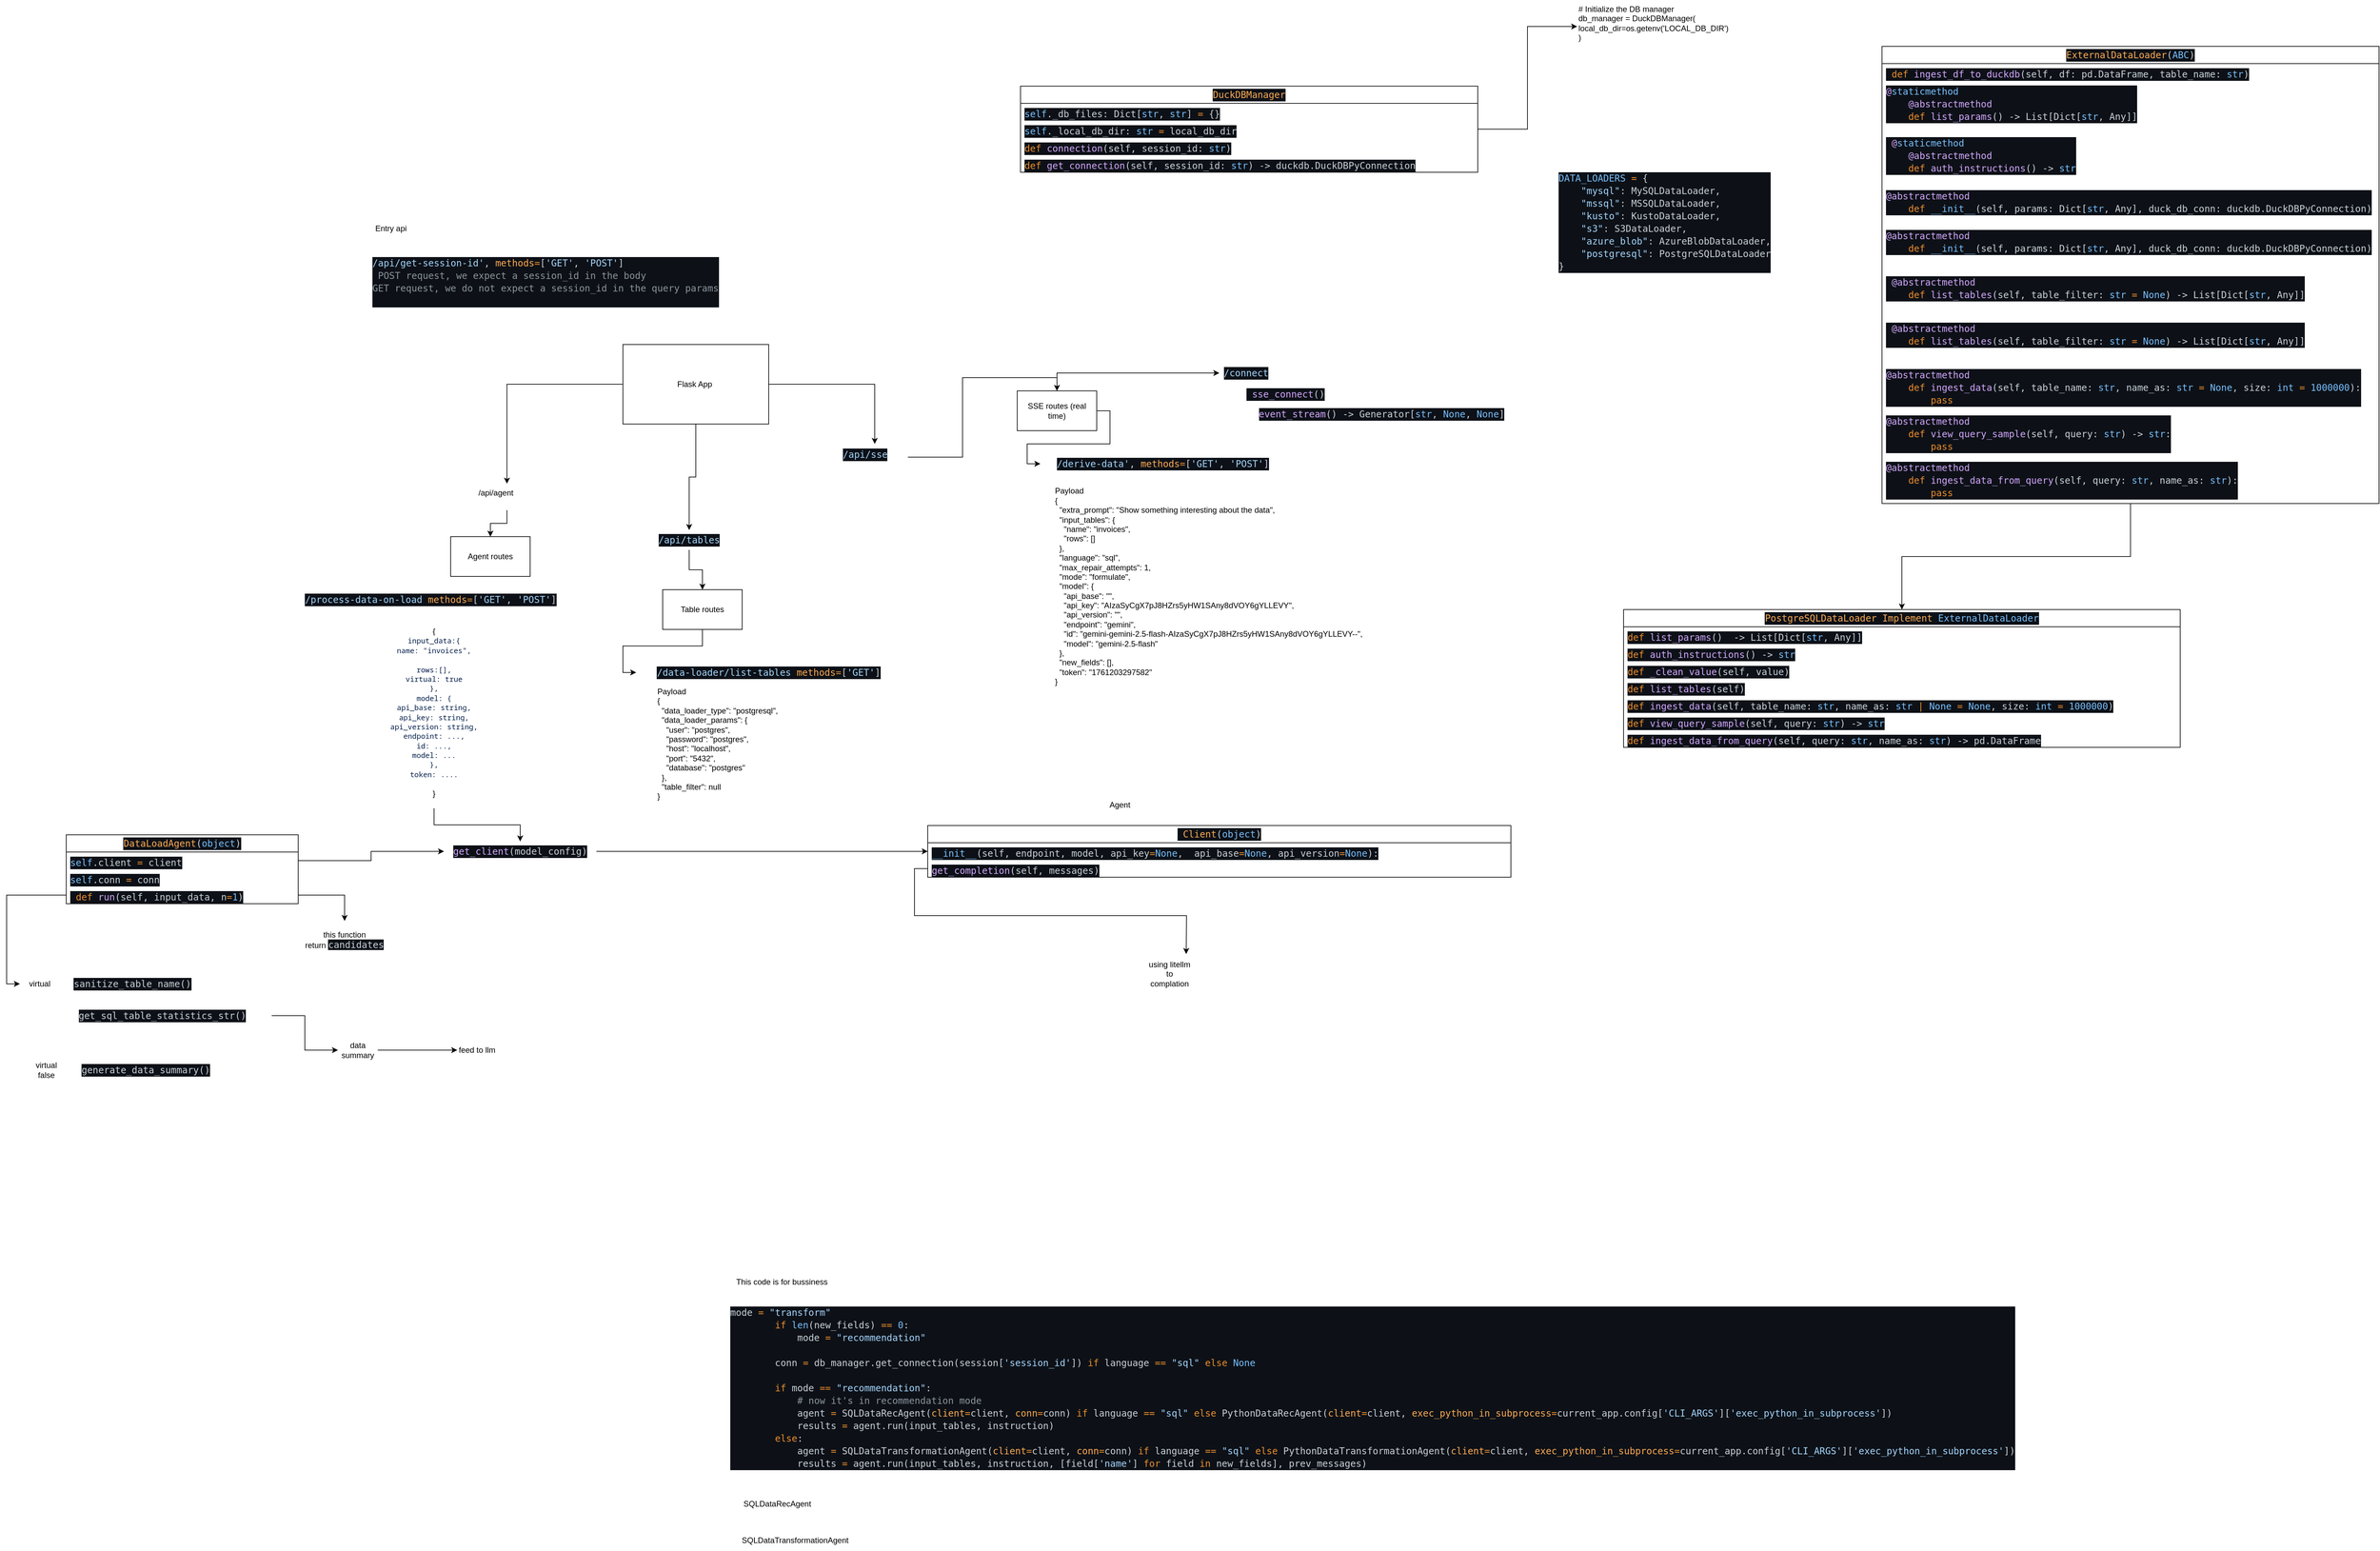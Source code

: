 <mxfile version="28.2.7">
  <diagram name="Page-1" id="jqt291FBonvwIVDB0eto">
    <mxGraphModel dx="3895" dy="2335" grid="1" gridSize="10" guides="1" tooltips="1" connect="1" arrows="1" fold="1" page="1" pageScale="1" pageWidth="850" pageHeight="1100" math="0" shadow="0">
      <root>
        <mxCell id="0" />
        <mxCell id="1" parent="0" />
        <mxCell id="i80k8GMT19eZxzc2PxOy-42" style="edgeStyle=orthogonalEdgeStyle;rounded=0;orthogonalLoop=1;jettySize=auto;html=1;entryX=0.5;entryY=0;entryDx=0;entryDy=0;" edge="1" parent="1" source="i80k8GMT19eZxzc2PxOy-51" target="i80k8GMT19eZxzc2PxOy-2">
          <mxGeometry relative="1" as="geometry" />
        </mxCell>
        <mxCell id="i80k8GMT19eZxzc2PxOy-43" style="edgeStyle=orthogonalEdgeStyle;rounded=0;orthogonalLoop=1;jettySize=auto;html=1;entryX=0.5;entryY=0;entryDx=0;entryDy=0;" edge="1" parent="1" source="i80k8GMT19eZxzc2PxOy-7" target="i80k8GMT19eZxzc2PxOy-3">
          <mxGeometry relative="1" as="geometry" />
        </mxCell>
        <mxCell id="i80k8GMT19eZxzc2PxOy-46" style="edgeStyle=orthogonalEdgeStyle;rounded=0;orthogonalLoop=1;jettySize=auto;html=1;entryX=0.5;entryY=0;entryDx=0;entryDy=0;" edge="1" parent="1" source="i80k8GMT19eZxzc2PxOy-53" target="i80k8GMT19eZxzc2PxOy-4">
          <mxGeometry relative="1" as="geometry" />
        </mxCell>
        <mxCell id="i80k8GMT19eZxzc2PxOy-1" value="Flask App&amp;nbsp;" style="rounded=0;whiteSpace=wrap;html=1;" vertex="1" parent="1">
          <mxGeometry x="-710" y="110" width="220" height="120" as="geometry" />
        </mxCell>
        <mxCell id="i80k8GMT19eZxzc2PxOy-2" value="Agent routes" style="rounded=0;whiteSpace=wrap;html=1;" vertex="1" parent="1">
          <mxGeometry x="-970" y="400" width="120" height="60" as="geometry" />
        </mxCell>
        <mxCell id="i80k8GMT19eZxzc2PxOy-103" style="edgeStyle=orthogonalEdgeStyle;rounded=0;orthogonalLoop=1;jettySize=auto;html=1;entryX=0;entryY=0.5;entryDx=0;entryDy=0;" edge="1" parent="1" source="i80k8GMT19eZxzc2PxOy-3" target="i80k8GMT19eZxzc2PxOy-8">
          <mxGeometry relative="1" as="geometry" />
        </mxCell>
        <mxCell id="i80k8GMT19eZxzc2PxOy-3" value="Table routes" style="rounded=0;whiteSpace=wrap;html=1;" vertex="1" parent="1">
          <mxGeometry x="-650" y="480" width="120" height="60" as="geometry" />
        </mxCell>
        <mxCell id="i80k8GMT19eZxzc2PxOy-101" style="edgeStyle=orthogonalEdgeStyle;rounded=0;orthogonalLoop=1;jettySize=auto;html=1;entryX=0;entryY=0.5;entryDx=0;entryDy=0;" edge="1" parent="1" source="i80k8GMT19eZxzc2PxOy-4" target="i80k8GMT19eZxzc2PxOy-97">
          <mxGeometry relative="1" as="geometry" />
        </mxCell>
        <mxCell id="i80k8GMT19eZxzc2PxOy-105" style="edgeStyle=orthogonalEdgeStyle;rounded=0;orthogonalLoop=1;jettySize=auto;html=1;exitX=1;exitY=0.5;exitDx=0;exitDy=0;entryX=0;entryY=0.5;entryDx=0;entryDy=0;" edge="1" parent="1" source="i80k8GMT19eZxzc2PxOy-4" target="i80k8GMT19eZxzc2PxOy-104">
          <mxGeometry relative="1" as="geometry" />
        </mxCell>
        <mxCell id="i80k8GMT19eZxzc2PxOy-4" value="SSE routes (real time)" style="rounded=0;whiteSpace=wrap;html=1;" vertex="1" parent="1">
          <mxGeometry x="-115" y="180" width="120" height="60" as="geometry" />
        </mxCell>
        <mxCell id="i80k8GMT19eZxzc2PxOy-5" value="&lt;div style=&quot;color: rgb(201, 209, 217); background-color: rgb(13, 17, 23); font-family: &amp;quot;Droid Sans Mono&amp;quot;, &amp;quot;monospace&amp;quot;, monospace; font-size: 14px; line-height: 19px; white-space: pre;&quot;&gt;&lt;span style=&quot;color: rgb(165, 214, 255);&quot;&gt;/api/get-session-id&#39;&lt;/span&gt;, &lt;span style=&quot;color: rgb(253, 172, 84);&quot;&gt;methods&lt;/span&gt;&lt;span style=&quot;color: rgb(236, 142, 44);&quot;&gt;=&lt;/span&gt;[&lt;span style=&quot;color: rgb(165, 214, 255);&quot;&gt;&#39;GET&#39;&lt;/span&gt;, &lt;span style=&quot;color: rgb(165, 214, 255);&quot;&gt;&#39;POST&#39;&lt;/span&gt;]&lt;br&gt;&lt;div style=&quot;line-height: 19px;&quot;&gt;&lt;span style=&quot;color: rgb(139, 148, 158);&quot;&gt; POST request, we expect a session_id in the body&lt;br&gt;&lt;div style=&quot;color: rgb(201, 209, 217); line-height: 19px;&quot;&gt;&lt;span style=&quot;color: rgb(139, 148, 158);&quot;&gt;GET request, we do not expect a session_id in the query params&lt;/span&gt;&lt;/div&gt;&lt;/span&gt;&lt;/div&gt;&lt;br&gt;&lt;/div&gt;" style="text;html=1;whiteSpace=wrap;strokeColor=none;fillColor=none;align=left;verticalAlign=middle;rounded=0;" vertex="1" parent="1">
          <mxGeometry x="-1090" y="-40" width="540" height="110" as="geometry" />
        </mxCell>
        <mxCell id="i80k8GMT19eZxzc2PxOy-12" value="&lt;div style=&quot;color: rgb(201, 209, 217); background-color: rgb(13, 17, 23); font-family: &amp;quot;Droid Sans Mono&amp;quot;, &amp;quot;monospace&amp;quot;, monospace; font-size: 14px; line-height: 19px; white-space: pre;&quot;&gt;&lt;div&gt;&lt;span style=&quot;color: rgb(121, 192, 255);&quot;&gt;DATA_LOADERS&lt;/span&gt; &lt;span style=&quot;color: rgb(236, 142, 44);&quot;&gt;=&lt;/span&gt; {&lt;/div&gt;&lt;div&gt;    &lt;span style=&quot;color: rgb(165, 214, 255);&quot;&gt;&quot;mysql&quot;&lt;/span&gt;: MySQLDataLoader,&lt;/div&gt;&lt;div&gt;    &lt;span style=&quot;color: rgb(165, 214, 255);&quot;&gt;&quot;mssql&quot;&lt;/span&gt;: MSSQLDataLoader,&lt;/div&gt;&lt;div&gt;    &lt;span style=&quot;color: rgb(165, 214, 255);&quot;&gt;&quot;kusto&quot;&lt;/span&gt;: KustoDataLoader,&lt;/div&gt;&lt;div&gt;    &lt;span style=&quot;color: rgb(165, 214, 255);&quot;&gt;&quot;s3&quot;&lt;/span&gt;: S3DataLoader,&lt;/div&gt;&lt;div&gt;    &lt;span style=&quot;color: rgb(165, 214, 255);&quot;&gt;&quot;azure_blob&quot;&lt;/span&gt;: AzureBlobDataLoader,&lt;/div&gt;&lt;div&gt;    &lt;span style=&quot;color: rgb(165, 214, 255);&quot;&gt;&quot;postgresql&quot;&lt;/span&gt;: PostgreSQLDataLoader&lt;/div&gt;&lt;div&gt;}&lt;/div&gt;&lt;/div&gt;" style="text;html=1;whiteSpace=wrap;strokeColor=none;fillColor=none;align=left;verticalAlign=middle;rounded=0;" vertex="1" parent="1">
          <mxGeometry x="700" y="-160" width="340" height="170" as="geometry" />
        </mxCell>
        <mxCell id="i80k8GMT19eZxzc2PxOy-13" value="&lt;div style=&quot;color: rgb(201, 209, 217); background-color: rgb(13, 17, 23); font-family: &amp;quot;Droid Sans Mono&amp;quot;, &amp;quot;monospace&amp;quot;, monospace; font-weight: normal; font-size: 14px; line-height: 19px; white-space: pre;&quot;&gt;&lt;div&gt;&lt;span style=&quot;color: rgb(253, 172, 84);&quot;&gt;PostgreSQLDataLoader Implement &lt;/span&gt;&lt;span style=&quot;color: rgb(121, 192, 255); background-color: light-dark(rgb(13, 17, 23), rgb(220, 223, 229));&quot;&gt;ExternalDataLoader&lt;/span&gt;&lt;/div&gt;&lt;/div&gt;" style="swimlane;fontStyle=0;childLayout=stackLayout;horizontal=1;startSize=26;fillColor=none;horizontalStack=0;resizeParent=1;resizeParentMax=0;resizeLast=0;collapsible=1;marginBottom=0;whiteSpace=wrap;html=1;" vertex="1" parent="1">
          <mxGeometry x="800" y="510" width="840" height="208" as="geometry" />
        </mxCell>
        <mxCell id="i80k8GMT19eZxzc2PxOy-14" value="&lt;div style=&quot;color: rgb(201, 209, 217); background-color: rgb(13, 17, 23); font-family: &amp;quot;Droid Sans Mono&amp;quot;, &amp;quot;monospace&amp;quot;, monospace; font-size: 14px; line-height: 19px; white-space: pre;&quot;&gt;&lt;span style=&quot;color: #ec8e2c;&quot;&gt;def&lt;/span&gt; &lt;span style=&quot;color: #d2a8ff;&quot;&gt;list_params&lt;/span&gt;()  -&amp;gt; List[Dict[&lt;span style=&quot;color: #79c0ff;&quot;&gt;str&lt;/span&gt;, Any]]&lt;/div&gt;" style="text;strokeColor=none;fillColor=none;align=left;verticalAlign=top;spacingLeft=4;spacingRight=4;overflow=hidden;rotatable=0;points=[[0,0.5],[1,0.5]];portConstraint=eastwest;whiteSpace=wrap;html=1;" vertex="1" parent="i80k8GMT19eZxzc2PxOy-13">
          <mxGeometry y="26" width="840" height="26" as="geometry" />
        </mxCell>
        <mxCell id="i80k8GMT19eZxzc2PxOy-15" value="&lt;div style=&quot;color: rgb(201, 209, 217); background-color: rgb(13, 17, 23); font-family: &amp;quot;Droid Sans Mono&amp;quot;, &amp;quot;monospace&amp;quot;, monospace; font-size: 14px; line-height: 19px; white-space: pre;&quot;&gt;&lt;span style=&quot;color: #ec8e2c;&quot;&gt;def&lt;/span&gt; &lt;span style=&quot;color: #d2a8ff;&quot;&gt;auth_instructions&lt;/span&gt;() -&amp;gt; &lt;span style=&quot;color: #79c0ff;&quot;&gt;str&lt;/span&gt;&lt;/div&gt;" style="text;strokeColor=none;fillColor=none;align=left;verticalAlign=top;spacingLeft=4;spacingRight=4;overflow=hidden;rotatable=0;points=[[0,0.5],[1,0.5]];portConstraint=eastwest;whiteSpace=wrap;html=1;" vertex="1" parent="i80k8GMT19eZxzc2PxOy-13">
          <mxGeometry y="52" width="840" height="26" as="geometry" />
        </mxCell>
        <mxCell id="i80k8GMT19eZxzc2PxOy-16" value="&lt;div style=&quot;color: rgb(201, 209, 217); background-color: rgb(13, 17, 23); font-family: &amp;quot;Droid Sans Mono&amp;quot;, &amp;quot;monospace&amp;quot;, monospace; font-size: 14px; line-height: 19px; white-space: pre;&quot;&gt;&lt;span style=&quot;color: #ec8e2c;&quot;&gt;def&lt;/span&gt; &lt;span style=&quot;color: #d2a8ff;&quot;&gt;_clean_value&lt;/span&gt;(self, value)&lt;/div&gt;" style="text;strokeColor=none;fillColor=none;align=left;verticalAlign=top;spacingLeft=4;spacingRight=4;overflow=hidden;rotatable=0;points=[[0,0.5],[1,0.5]];portConstraint=eastwest;whiteSpace=wrap;html=1;" vertex="1" parent="i80k8GMT19eZxzc2PxOy-13">
          <mxGeometry y="78" width="840" height="26" as="geometry" />
        </mxCell>
        <mxCell id="i80k8GMT19eZxzc2PxOy-18" value="&lt;div style=&quot;color: rgb(201, 209, 217); background-color: rgb(13, 17, 23); font-family: &amp;quot;Droid Sans Mono&amp;quot;, &amp;quot;monospace&amp;quot;, monospace; font-size: 14px; line-height: 19px; white-space: pre;&quot;&gt;&lt;div style=&quot;line-height: 19px;&quot;&gt;&lt;span style=&quot;color: #ec8e2c;&quot;&gt;def&lt;/span&gt; &lt;span style=&quot;color: #d2a8ff;&quot;&gt;list_tables&lt;/span&gt;(self)&lt;/div&gt;&lt;/div&gt;" style="text;strokeColor=none;fillColor=none;align=left;verticalAlign=top;spacingLeft=4;spacingRight=4;overflow=hidden;rotatable=0;points=[[0,0.5],[1,0.5]];portConstraint=eastwest;whiteSpace=wrap;html=1;" vertex="1" parent="i80k8GMT19eZxzc2PxOy-13">
          <mxGeometry y="104" width="840" height="26" as="geometry" />
        </mxCell>
        <mxCell id="i80k8GMT19eZxzc2PxOy-19" value="&lt;div style=&quot;color: rgb(201, 209, 217); background-color: rgb(13, 17, 23); font-family: &amp;quot;Droid Sans Mono&amp;quot;, &amp;quot;monospace&amp;quot;, monospace; font-size: 14px; line-height: 19px; white-space: pre;&quot;&gt;&lt;div style=&quot;line-height: 19px;&quot;&gt;&lt;div style=&quot;line-height: 19px;&quot;&gt;&lt;span style=&quot;color: #ec8e2c;&quot;&gt;def&lt;/span&gt; &lt;span style=&quot;color: #d2a8ff;&quot;&gt;ingest_data&lt;/span&gt;(self, table_name: &lt;span style=&quot;color: #79c0ff;&quot;&gt;str&lt;/span&gt;, name_as: &lt;span style=&quot;color: #79c0ff;&quot;&gt;str&lt;/span&gt; &lt;span style=&quot;color: #ec8e2c;&quot;&gt;|&lt;/span&gt; &lt;span style=&quot;color: #79c0ff;&quot;&gt;None&lt;/span&gt; &lt;span style=&quot;color: #ec8e2c;&quot;&gt;=&lt;/span&gt; &lt;span style=&quot;color: #79c0ff;&quot;&gt;None&lt;/span&gt;, size: &lt;span style=&quot;color: #79c0ff;&quot;&gt;int&lt;/span&gt; &lt;span style=&quot;color: #ec8e2c;&quot;&gt;=&lt;/span&gt; &lt;span style=&quot;color: #79c0ff;&quot;&gt;1000000&lt;/span&gt;)&lt;/div&gt;&lt;/div&gt;&lt;/div&gt;" style="text;strokeColor=none;fillColor=none;align=left;verticalAlign=top;spacingLeft=4;spacingRight=4;overflow=hidden;rotatable=0;points=[[0,0.5],[1,0.5]];portConstraint=eastwest;whiteSpace=wrap;html=1;" vertex="1" parent="i80k8GMT19eZxzc2PxOy-13">
          <mxGeometry y="130" width="840" height="26" as="geometry" />
        </mxCell>
        <mxCell id="i80k8GMT19eZxzc2PxOy-20" value="&lt;div style=&quot;color: rgb(201, 209, 217); background-color: rgb(13, 17, 23); font-family: &amp;quot;Droid Sans Mono&amp;quot;, &amp;quot;monospace&amp;quot;, monospace; font-size: 14px; line-height: 19px; white-space: pre;&quot;&gt;&lt;div style=&quot;line-height: 19px;&quot;&gt;&lt;div style=&quot;line-height: 19px;&quot;&gt;&lt;div style=&quot;line-height: 19px;&quot;&gt;&lt;span style=&quot;color: #ec8e2c;&quot;&gt;def&lt;/span&gt; &lt;span style=&quot;color: #d2a8ff;&quot;&gt;view_query_sample&lt;/span&gt;(self, query: &lt;span style=&quot;color: #79c0ff;&quot;&gt;str&lt;/span&gt;) -&amp;gt; &lt;span style=&quot;color: #79c0ff;&quot;&gt;str&lt;/span&gt;&lt;/div&gt;&lt;/div&gt;&lt;/div&gt;&lt;/div&gt;" style="text;strokeColor=none;fillColor=none;align=left;verticalAlign=top;spacingLeft=4;spacingRight=4;overflow=hidden;rotatable=0;points=[[0,0.5],[1,0.5]];portConstraint=eastwest;whiteSpace=wrap;html=1;" vertex="1" parent="i80k8GMT19eZxzc2PxOy-13">
          <mxGeometry y="156" width="840" height="26" as="geometry" />
        </mxCell>
        <mxCell id="i80k8GMT19eZxzc2PxOy-21" value="&lt;div style=&quot;color: rgb(201, 209, 217); background-color: rgb(13, 17, 23); font-family: &amp;quot;Droid Sans Mono&amp;quot;, &amp;quot;monospace&amp;quot;, monospace; font-size: 14px; line-height: 19px; white-space: pre;&quot;&gt;&lt;div style=&quot;line-height: 19px;&quot;&gt;&lt;div style=&quot;line-height: 19px;&quot;&gt;&lt;div style=&quot;line-height: 19px;&quot;&gt;&lt;div style=&quot;line-height: 19px;&quot;&gt;&lt;span style=&quot;color: #ec8e2c;&quot;&gt;def&lt;/span&gt; &lt;span style=&quot;color: #d2a8ff;&quot;&gt;ingest_data_from_query&lt;/span&gt;(self, query: &lt;span style=&quot;color: #79c0ff;&quot;&gt;str&lt;/span&gt;, name_as: &lt;span style=&quot;color: #79c0ff;&quot;&gt;str&lt;/span&gt;) -&amp;gt; pd.DataFrame&lt;/div&gt;&lt;/div&gt;&lt;/div&gt;&lt;/div&gt;&lt;/div&gt;" style="text;strokeColor=none;fillColor=none;align=left;verticalAlign=top;spacingLeft=4;spacingRight=4;overflow=hidden;rotatable=0;points=[[0,0.5],[1,0.5]];portConstraint=eastwest;whiteSpace=wrap;html=1;" vertex="1" parent="i80k8GMT19eZxzc2PxOy-13">
          <mxGeometry y="182" width="840" height="26" as="geometry" />
        </mxCell>
        <mxCell id="i80k8GMT19eZxzc2PxOy-26" style="edgeStyle=orthogonalEdgeStyle;rounded=0;orthogonalLoop=1;jettySize=auto;html=1;entryX=0.5;entryY=0;entryDx=0;entryDy=0;" edge="1" parent="1" source="i80k8GMT19eZxzc2PxOy-22" target="i80k8GMT19eZxzc2PxOy-13">
          <mxGeometry relative="1" as="geometry" />
        </mxCell>
        <mxCell id="i80k8GMT19eZxzc2PxOy-22" value="&lt;div style=&quot;color: rgb(201, 209, 217); background-color: rgb(13, 17, 23); font-family: &amp;quot;Droid Sans Mono&amp;quot;, &amp;quot;monospace&amp;quot;, monospace; font-size: 14px; line-height: 19px; white-space: pre;&quot;&gt;&lt;span style=&quot;color: #fdac54;&quot;&gt;ExternalDataLoader&lt;/span&gt;(&lt;span style=&quot;color: #79c0ff;&quot;&gt;ABC&lt;/span&gt;)&lt;/div&gt;" style="swimlane;fontStyle=0;childLayout=stackLayout;horizontal=1;startSize=26;fillColor=none;horizontalStack=0;resizeParent=1;resizeParentMax=0;resizeLast=0;collapsible=1;marginBottom=0;whiteSpace=wrap;html=1;" vertex="1" parent="1">
          <mxGeometry x="1190" y="-340" width="750" height="690" as="geometry" />
        </mxCell>
        <mxCell id="i80k8GMT19eZxzc2PxOy-23" value="&lt;div style=&quot;color: rgb(201, 209, 217); background-color: rgb(13, 17, 23); font-family: &amp;quot;Droid Sans Mono&amp;quot;, &amp;quot;monospace&amp;quot;, monospace; font-size: 14px; line-height: 19px; white-space: pre;&quot;&gt; &lt;span style=&quot;color: #ec8e2c;&quot;&gt;def&lt;/span&gt; &lt;span style=&quot;color: #d2a8ff;&quot;&gt;ingest_df_to_duckdb&lt;/span&gt;(self, df: pd.DataFrame, table_name: &lt;span style=&quot;color: #79c0ff;&quot;&gt;str&lt;/span&gt;)&lt;/div&gt;" style="text;strokeColor=none;fillColor=none;align=left;verticalAlign=top;spacingLeft=4;spacingRight=4;overflow=hidden;rotatable=0;points=[[0,0.5],[1,0.5]];portConstraint=eastwest;whiteSpace=wrap;html=1;" vertex="1" parent="i80k8GMT19eZxzc2PxOy-22">
          <mxGeometry y="26" width="750" height="26" as="geometry" />
        </mxCell>
        <mxCell id="i80k8GMT19eZxzc2PxOy-24" value="&lt;div style=&quot;color: rgb(201, 209, 217); background-color: rgb(13, 17, 23); font-family: &amp;quot;Droid Sans Mono&amp;quot;, &amp;quot;monospace&amp;quot;, monospace; font-size: 14px; line-height: 19px; white-space: pre;&quot;&gt;&lt;div&gt;&lt;span style=&quot;color: #d2a8ff;&quot;&gt;@&lt;/span&gt;&lt;span style=&quot;color: #79c0ff;&quot;&gt;staticmethod&lt;/span&gt;&lt;/div&gt;&lt;div&gt;    &lt;span style=&quot;color: #d2a8ff;&quot;&gt;@abstractmethod&lt;/span&gt;&lt;/div&gt;&lt;div&gt;    &lt;span style=&quot;color: #ec8e2c;&quot;&gt;def&lt;/span&gt; &lt;span style=&quot;color: #d2a8ff;&quot;&gt;list_params&lt;/span&gt;() -&amp;gt; List[Dict[&lt;span style=&quot;color: #79c0ff;&quot;&gt;str&lt;/span&gt;, Any]]&lt;/div&gt;&lt;/div&gt;" style="text;strokeColor=none;fillColor=none;align=left;verticalAlign=top;spacingLeft=4;spacingRight=4;overflow=hidden;rotatable=0;points=[[0,0.5],[1,0.5]];portConstraint=eastwest;whiteSpace=wrap;html=1;" vertex="1" parent="i80k8GMT19eZxzc2PxOy-22">
          <mxGeometry y="52" width="750" height="78" as="geometry" />
        </mxCell>
        <mxCell id="i80k8GMT19eZxzc2PxOy-25" value="&lt;div style=&quot;color: rgb(201, 209, 217); background-color: rgb(13, 17, 23); font-family: &amp;quot;Droid Sans Mono&amp;quot;, &amp;quot;monospace&amp;quot;, monospace; font-size: 14px; line-height: 19px; white-space: pre;&quot;&gt;&lt;div&gt; &lt;span style=&quot;color: #d2a8ff;&quot;&gt;@&lt;/span&gt;&lt;span style=&quot;color: #79c0ff;&quot;&gt;staticmethod&lt;/span&gt;&lt;/div&gt;&lt;div&gt;    &lt;span style=&quot;color: #d2a8ff;&quot;&gt;@abstractmethod&lt;/span&gt;&lt;/div&gt;&lt;div&gt;    &lt;span style=&quot;color: #ec8e2c;&quot;&gt;def&lt;/span&gt; &lt;span style=&quot;color: #d2a8ff;&quot;&gt;auth_instructions&lt;/span&gt;() -&amp;gt; &lt;span style=&quot;color: #79c0ff;&quot;&gt;str&lt;/span&gt;&lt;/div&gt;&lt;/div&gt;" style="text;strokeColor=none;fillColor=none;align=left;verticalAlign=top;spacingLeft=4;spacingRight=4;overflow=hidden;rotatable=0;points=[[0,0.5],[1,0.5]];portConstraint=eastwest;whiteSpace=wrap;html=1;" vertex="1" parent="i80k8GMT19eZxzc2PxOy-22">
          <mxGeometry y="130" width="750" height="80" as="geometry" />
        </mxCell>
        <mxCell id="i80k8GMT19eZxzc2PxOy-27" value="&lt;div style=&quot;color: rgb(201, 209, 217); background-color: rgb(13, 17, 23); font-family: &amp;quot;Droid Sans Mono&amp;quot;, &amp;quot;monospace&amp;quot;, monospace; font-size: 14px; line-height: 19px; white-space: pre;&quot;&gt;&lt;div style=&quot;line-height: 19px;&quot;&gt;&lt;div&gt;&lt;span style=&quot;color: #d2a8ff;&quot;&gt;@abstractmethod&lt;/span&gt;&lt;/div&gt;&lt;div&gt;    &lt;span style=&quot;color: #ec8e2c;&quot;&gt;def&lt;/span&gt; &lt;span style=&quot;color: #79c0ff;&quot;&gt;__init__&lt;/span&gt;(self, params: Dict[&lt;span style=&quot;color: #79c0ff;&quot;&gt;str&lt;/span&gt;, Any], duck_db_conn: duckdb.DuckDBPyConnection)&lt;/div&gt;&lt;/div&gt;&lt;/div&gt;" style="text;strokeColor=none;fillColor=none;align=left;verticalAlign=top;spacingLeft=4;spacingRight=4;overflow=hidden;rotatable=0;points=[[0,0.5],[1,0.5]];portConstraint=eastwest;whiteSpace=wrap;html=1;" vertex="1" parent="i80k8GMT19eZxzc2PxOy-22">
          <mxGeometry y="210" width="750" height="60" as="geometry" />
        </mxCell>
        <mxCell id="i80k8GMT19eZxzc2PxOy-28" value="&lt;div style=&quot;color: rgb(201, 209, 217); background-color: rgb(13, 17, 23); font-family: &amp;quot;Droid Sans Mono&amp;quot;, &amp;quot;monospace&amp;quot;, monospace; font-size: 14px; line-height: 19px; white-space: pre;&quot;&gt;&lt;div style=&quot;line-height: 19px;&quot;&gt;&lt;div&gt;&lt;span style=&quot;color: #d2a8ff;&quot;&gt;@abstractmethod&lt;/span&gt;&lt;/div&gt;&lt;div&gt;    &lt;span style=&quot;color: #ec8e2c;&quot;&gt;def&lt;/span&gt; &lt;span style=&quot;color: #79c0ff;&quot;&gt;__init__&lt;/span&gt;(self, params: Dict[&lt;span style=&quot;color: #79c0ff;&quot;&gt;str&lt;/span&gt;, Any], duck_db_conn: duckdb.DuckDBPyConnection)&lt;/div&gt;&lt;/div&gt;&lt;/div&gt;" style="text;strokeColor=none;fillColor=none;align=left;verticalAlign=top;spacingLeft=4;spacingRight=4;overflow=hidden;rotatable=0;points=[[0,0.5],[1,0.5]];portConstraint=eastwest;whiteSpace=wrap;html=1;" vertex="1" parent="i80k8GMT19eZxzc2PxOy-22">
          <mxGeometry y="270" width="750" height="70" as="geometry" />
        </mxCell>
        <mxCell id="i80k8GMT19eZxzc2PxOy-29" value="&lt;div style=&quot;color: rgb(201, 209, 217); background-color: rgb(13, 17, 23); font-family: &amp;quot;Droid Sans Mono&amp;quot;, &amp;quot;monospace&amp;quot;, monospace; font-size: 14px; line-height: 19px; white-space: pre;&quot;&gt;&lt;div style=&quot;line-height: 19px;&quot;&gt;&lt;div style=&quot;line-height: 19px;&quot;&gt;&lt;div&gt; &lt;span style=&quot;color: #d2a8ff;&quot;&gt;@abstractmethod&lt;/span&gt;&lt;/div&gt;&lt;div&gt;    &lt;span style=&quot;color: #ec8e2c;&quot;&gt;def&lt;/span&gt; &lt;span style=&quot;color: #d2a8ff;&quot;&gt;list_tables&lt;/span&gt;(self, table_filter: &lt;span style=&quot;color: #79c0ff;&quot;&gt;str&lt;/span&gt; &lt;span style=&quot;color: #ec8e2c;&quot;&gt;=&lt;/span&gt; &lt;span style=&quot;color: #79c0ff;&quot;&gt;None&lt;/span&gt;) -&amp;gt; List[Dict[&lt;span style=&quot;color: #79c0ff;&quot;&gt;str&lt;/span&gt;, Any]]&lt;/div&gt;&lt;/div&gt;&lt;/div&gt;&lt;/div&gt;" style="text;strokeColor=none;fillColor=none;align=left;verticalAlign=top;spacingLeft=4;spacingRight=4;overflow=hidden;rotatable=0;points=[[0,0.5],[1,0.5]];portConstraint=eastwest;whiteSpace=wrap;html=1;" vertex="1" parent="i80k8GMT19eZxzc2PxOy-22">
          <mxGeometry y="340" width="750" height="70" as="geometry" />
        </mxCell>
        <mxCell id="i80k8GMT19eZxzc2PxOy-30" value="&lt;div style=&quot;color: rgb(201, 209, 217); background-color: rgb(13, 17, 23); font-family: &amp;quot;Droid Sans Mono&amp;quot;, &amp;quot;monospace&amp;quot;, monospace; font-size: 14px; line-height: 19px; white-space: pre;&quot;&gt;&lt;div style=&quot;line-height: 19px;&quot;&gt;&lt;div style=&quot;line-height: 19px;&quot;&gt;&lt;div&gt; &lt;span style=&quot;color: #d2a8ff;&quot;&gt;@abstractmethod&lt;/span&gt;&lt;/div&gt;&lt;div&gt;    &lt;span style=&quot;color: #ec8e2c;&quot;&gt;def&lt;/span&gt; &lt;span style=&quot;color: #d2a8ff;&quot;&gt;list_tables&lt;/span&gt;(self, table_filter: &lt;span style=&quot;color: #79c0ff;&quot;&gt;str&lt;/span&gt; &lt;span style=&quot;color: #ec8e2c;&quot;&gt;=&lt;/span&gt; &lt;span style=&quot;color: #79c0ff;&quot;&gt;None&lt;/span&gt;) -&amp;gt; List[Dict[&lt;span style=&quot;color: #79c0ff;&quot;&gt;str&lt;/span&gt;, Any]]&lt;/div&gt;&lt;/div&gt;&lt;/div&gt;&lt;/div&gt;" style="text;strokeColor=none;fillColor=none;align=left;verticalAlign=top;spacingLeft=4;spacingRight=4;overflow=hidden;rotatable=0;points=[[0,0.5],[1,0.5]];portConstraint=eastwest;whiteSpace=wrap;html=1;" vertex="1" parent="i80k8GMT19eZxzc2PxOy-22">
          <mxGeometry y="410" width="750" height="70" as="geometry" />
        </mxCell>
        <mxCell id="i80k8GMT19eZxzc2PxOy-31" value="&lt;div style=&quot;color: rgb(201, 209, 217); background-color: rgb(13, 17, 23); font-family: &amp;quot;Droid Sans Mono&amp;quot;, &amp;quot;monospace&amp;quot;, monospace; font-size: 14px; line-height: 19px; white-space: pre;&quot;&gt;&lt;div style=&quot;line-height: 19px;&quot;&gt;&lt;div style=&quot;line-height: 19px;&quot;&gt;&lt;div style=&quot;line-height: 19px;&quot;&gt;&lt;div&gt;&lt;span style=&quot;color: #d2a8ff;&quot;&gt;@abstractmethod&lt;/span&gt;&lt;/div&gt;&lt;div&gt;    &lt;span style=&quot;color: #ec8e2c;&quot;&gt;def&lt;/span&gt; &lt;span style=&quot;color: #d2a8ff;&quot;&gt;ingest_data&lt;/span&gt;(self, table_name: &lt;span style=&quot;color: #79c0ff;&quot;&gt;str&lt;/span&gt;, name_as: &lt;span style=&quot;color: #79c0ff;&quot;&gt;str&lt;/span&gt; &lt;span style=&quot;color: #ec8e2c;&quot;&gt;=&lt;/span&gt; &lt;span style=&quot;color: #79c0ff;&quot;&gt;None&lt;/span&gt;, size: &lt;span style=&quot;color: #79c0ff;&quot;&gt;int&lt;/span&gt; &lt;span style=&quot;color: #ec8e2c;&quot;&gt;=&lt;/span&gt; &lt;span style=&quot;color: #79c0ff;&quot;&gt;1000000&lt;/span&gt;):&lt;/div&gt;&lt;div&gt;        &lt;span style=&quot;color: #ec8e2c;&quot;&gt;pass&lt;/span&gt;&lt;/div&gt;&lt;/div&gt;&lt;/div&gt;&lt;/div&gt;&lt;/div&gt;" style="text;strokeColor=none;fillColor=none;align=left;verticalAlign=top;spacingLeft=4;spacingRight=4;overflow=hidden;rotatable=0;points=[[0,0.5],[1,0.5]];portConstraint=eastwest;whiteSpace=wrap;html=1;" vertex="1" parent="i80k8GMT19eZxzc2PxOy-22">
          <mxGeometry y="480" width="750" height="70" as="geometry" />
        </mxCell>
        <mxCell id="i80k8GMT19eZxzc2PxOy-32" value="&lt;div style=&quot;color: rgb(201, 209, 217); background-color: rgb(13, 17, 23); font-family: &amp;quot;Droid Sans Mono&amp;quot;, &amp;quot;monospace&amp;quot;, monospace; font-size: 14px; line-height: 19px; white-space: pre;&quot;&gt;&lt;div style=&quot;line-height: 19px;&quot;&gt;&lt;div style=&quot;line-height: 19px;&quot;&gt;&lt;div style=&quot;line-height: 19px;&quot;&gt;&lt;div style=&quot;line-height: 19px;&quot;&gt;&lt;div&gt;&lt;span style=&quot;color: #d2a8ff;&quot;&gt;@abstractmethod&lt;/span&gt;&lt;/div&gt;&lt;div&gt;    &lt;span style=&quot;color: #ec8e2c;&quot;&gt;def&lt;/span&gt; &lt;span style=&quot;color: #d2a8ff;&quot;&gt;view_query_sample&lt;/span&gt;(self, query: &lt;span style=&quot;color: #79c0ff;&quot;&gt;str&lt;/span&gt;) -&amp;gt; &lt;span style=&quot;color: #79c0ff;&quot;&gt;str&lt;/span&gt;:&lt;/div&gt;&lt;div&gt;        &lt;span style=&quot;color: #ec8e2c;&quot;&gt;pass&lt;/span&gt;&lt;/div&gt;&lt;/div&gt;&lt;/div&gt;&lt;/div&gt;&lt;/div&gt;&lt;/div&gt;" style="text;strokeColor=none;fillColor=none;align=left;verticalAlign=top;spacingLeft=4;spacingRight=4;overflow=hidden;rotatable=0;points=[[0,0.5],[1,0.5]];portConstraint=eastwest;whiteSpace=wrap;html=1;" vertex="1" parent="i80k8GMT19eZxzc2PxOy-22">
          <mxGeometry y="550" width="750" height="70" as="geometry" />
        </mxCell>
        <mxCell id="i80k8GMT19eZxzc2PxOy-33" value="&lt;div style=&quot;color: rgb(201, 209, 217); background-color: rgb(13, 17, 23); font-family: &amp;quot;Droid Sans Mono&amp;quot;, &amp;quot;monospace&amp;quot;, monospace; font-size: 14px; line-height: 19px; white-space: pre;&quot;&gt;&lt;div style=&quot;line-height: 19px;&quot;&gt;&lt;div style=&quot;line-height: 19px;&quot;&gt;&lt;div style=&quot;line-height: 19px;&quot;&gt;&lt;div style=&quot;line-height: 19px;&quot;&gt;&lt;div style=&quot;line-height: 19px;&quot;&gt;&lt;div&gt;&lt;span style=&quot;color: #d2a8ff;&quot;&gt;@abstractmethod&lt;/span&gt;&lt;/div&gt;&lt;div&gt;    &lt;span style=&quot;color: #ec8e2c;&quot;&gt;def&lt;/span&gt; &lt;span style=&quot;color: #d2a8ff;&quot;&gt;ingest_data_from_query&lt;/span&gt;(self, query: &lt;span style=&quot;color: #79c0ff;&quot;&gt;str&lt;/span&gt;, name_as: &lt;span style=&quot;color: #79c0ff;&quot;&gt;str&lt;/span&gt;):&lt;/div&gt;&lt;div&gt;        &lt;span style=&quot;color: #ec8e2c;&quot;&gt;pass&lt;/span&gt;&lt;/div&gt;&lt;/div&gt;&lt;/div&gt;&lt;/div&gt;&lt;/div&gt;&lt;/div&gt;&lt;/div&gt;" style="text;strokeColor=none;fillColor=none;align=left;verticalAlign=top;spacingLeft=4;spacingRight=4;overflow=hidden;rotatable=0;points=[[0,0.5],[1,0.5]];portConstraint=eastwest;whiteSpace=wrap;html=1;" vertex="1" parent="i80k8GMT19eZxzc2PxOy-22">
          <mxGeometry y="620" width="750" height="70" as="geometry" />
        </mxCell>
        <mxCell id="i80k8GMT19eZxzc2PxOy-34" value="&lt;div style=&quot;color: rgb(201, 209, 217); background-color: rgb(13, 17, 23); font-family: &amp;quot;Droid Sans Mono&amp;quot;, &amp;quot;monospace&amp;quot;, monospace; font-size: 14px; line-height: 19px; white-space: pre;&quot;&gt;&lt;span style=&quot;color: #fdac54;&quot;&gt;DuckDBManager&lt;/span&gt;&lt;/div&gt;" style="swimlane;fontStyle=0;childLayout=stackLayout;horizontal=1;startSize=26;fillColor=none;horizontalStack=0;resizeParent=1;resizeParentMax=0;resizeLast=0;collapsible=1;marginBottom=0;whiteSpace=wrap;html=1;" vertex="1" parent="1">
          <mxGeometry x="-110" y="-280" width="690" height="130" as="geometry" />
        </mxCell>
        <mxCell id="i80k8GMT19eZxzc2PxOy-35" value="&lt;div style=&quot;color: rgb(201, 209, 217); background-color: rgb(13, 17, 23); font-family: &amp;quot;Droid Sans Mono&amp;quot;, &amp;quot;monospace&amp;quot;, monospace; font-size: 14px; line-height: 19px; white-space: pre;&quot;&gt;&lt;span style=&quot;color: #79c0ff;&quot;&gt;self&lt;/span&gt;._db_files: Dict[&lt;span style=&quot;color: #79c0ff;&quot;&gt;str&lt;/span&gt;, &lt;span style=&quot;color: #79c0ff;&quot;&gt;str&lt;/span&gt;] &lt;span style=&quot;color: #ec8e2c;&quot;&gt;=&lt;/span&gt; {}&lt;/div&gt;" style="text;strokeColor=none;fillColor=none;align=left;verticalAlign=top;spacingLeft=4;spacingRight=4;overflow=hidden;rotatable=0;points=[[0,0.5],[1,0.5]];portConstraint=eastwest;whiteSpace=wrap;html=1;" vertex="1" parent="i80k8GMT19eZxzc2PxOy-34">
          <mxGeometry y="26" width="690" height="26" as="geometry" />
        </mxCell>
        <mxCell id="i80k8GMT19eZxzc2PxOy-38" value="&lt;div style=&quot;color: rgb(201, 209, 217); background-color: rgb(13, 17, 23); font-family: &amp;quot;Droid Sans Mono&amp;quot;, &amp;quot;monospace&amp;quot;, monospace; font-size: 14px; line-height: 19px; white-space: pre;&quot;&gt;&lt;div style=&quot;line-height: 19px;&quot;&gt;&lt;span style=&quot;color: #79c0ff;&quot;&gt;self&lt;/span&gt;._local_db_dir: &lt;span style=&quot;color: #79c0ff;&quot;&gt;str&lt;/span&gt; &lt;span style=&quot;color: #ec8e2c;&quot;&gt;=&lt;/span&gt; local_db_dir&lt;/div&gt;&lt;/div&gt;" style="text;strokeColor=none;fillColor=none;align=left;verticalAlign=top;spacingLeft=4;spacingRight=4;overflow=hidden;rotatable=0;points=[[0,0.5],[1,0.5]];portConstraint=eastwest;whiteSpace=wrap;html=1;" vertex="1" parent="i80k8GMT19eZxzc2PxOy-34">
          <mxGeometry y="52" width="690" height="26" as="geometry" />
        </mxCell>
        <mxCell id="i80k8GMT19eZxzc2PxOy-36" value="&lt;div style=&quot;color: rgb(201, 209, 217); background-color: rgb(13, 17, 23); font-family: &amp;quot;Droid Sans Mono&amp;quot;, &amp;quot;monospace&amp;quot;, monospace; font-size: 14px; line-height: 19px; white-space: pre;&quot;&gt;&lt;span style=&quot;color: #ec8e2c;&quot;&gt;def&lt;/span&gt; &lt;span style=&quot;color: #d2a8ff;&quot;&gt;connection&lt;/span&gt;(self, session_id: &lt;span style=&quot;color: #79c0ff;&quot;&gt;str&lt;/span&gt;)&lt;/div&gt;" style="text;strokeColor=none;fillColor=none;align=left;verticalAlign=top;spacingLeft=4;spacingRight=4;overflow=hidden;rotatable=0;points=[[0,0.5],[1,0.5]];portConstraint=eastwest;whiteSpace=wrap;html=1;" vertex="1" parent="i80k8GMT19eZxzc2PxOy-34">
          <mxGeometry y="78" width="690" height="26" as="geometry" />
        </mxCell>
        <mxCell id="i80k8GMT19eZxzc2PxOy-39" value="&lt;div style=&quot;color: rgb(201, 209, 217); background-color: rgb(13, 17, 23); font-family: &amp;quot;Droid Sans Mono&amp;quot;, &amp;quot;monospace&amp;quot;, monospace; font-size: 14px; line-height: 19px; white-space: pre;&quot;&gt;&lt;div style=&quot;line-height: 19px;&quot;&gt;&lt;span style=&quot;color: #ec8e2c;&quot;&gt;def&lt;/span&gt; &lt;span style=&quot;color: #d2a8ff;&quot;&gt;get_connection&lt;/span&gt;(self, session_id: &lt;span style=&quot;color: #79c0ff;&quot;&gt;str&lt;/span&gt;) -&amp;gt; duckdb.DuckDBPyConnection&lt;/div&gt;&lt;/div&gt;" style="text;strokeColor=none;fillColor=none;align=left;verticalAlign=top;spacingLeft=4;spacingRight=4;overflow=hidden;rotatable=0;points=[[0,0.5],[1,0.5]];portConstraint=eastwest;whiteSpace=wrap;html=1;" vertex="1" parent="i80k8GMT19eZxzc2PxOy-34">
          <mxGeometry y="104" width="690" height="26" as="geometry" />
        </mxCell>
        <UserObject label="# Initialize the DB manager&#xa;db_manager = DuckDBManager(&#xa;    local_db_dir=os.getenv(&#39;LOCAL_DB_DIR&#39;)&#xa;)" link="# Initialize the DB manager&#xa;db_manager = DuckDBManager(&#xa;    local_db_dir=os.getenv(&#39;LOCAL_DB_DIR&#39;)&#xa;)" id="i80k8GMT19eZxzc2PxOy-40">
          <mxCell style="text;whiteSpace=wrap;html=1;" vertex="1" parent="1">
            <mxGeometry x="730" y="-410" width="260" height="80" as="geometry" />
          </mxCell>
        </UserObject>
        <mxCell id="i80k8GMT19eZxzc2PxOy-41" style="edgeStyle=orthogonalEdgeStyle;rounded=0;orthogonalLoop=1;jettySize=auto;html=1;entryX=0;entryY=0.5;entryDx=0;entryDy=0;" edge="1" parent="1" source="i80k8GMT19eZxzc2PxOy-38" target="i80k8GMT19eZxzc2PxOy-40">
          <mxGeometry relative="1" as="geometry" />
        </mxCell>
        <mxCell id="i80k8GMT19eZxzc2PxOy-45" value="" style="edgeStyle=orthogonalEdgeStyle;rounded=0;orthogonalLoop=1;jettySize=auto;html=1;entryX=0.5;entryY=0;entryDx=0;entryDy=0;" edge="1" parent="1" source="i80k8GMT19eZxzc2PxOy-1" target="i80k8GMT19eZxzc2PxOy-7">
          <mxGeometry relative="1" as="geometry">
            <mxPoint x="-600" y="230" as="sourcePoint" />
            <mxPoint x="-610" y="470" as="targetPoint" />
          </mxGeometry>
        </mxCell>
        <mxCell id="i80k8GMT19eZxzc2PxOy-7" value="&lt;div style=&quot;color: rgb(201, 209, 217); background-color: rgb(13, 17, 23); font-family: &amp;quot;Droid Sans Mono&amp;quot;, &amp;quot;monospace&amp;quot;, monospace; font-size: 14px; line-height: 19px; white-space: pre;&quot;&gt;&lt;span style=&quot;color: #a5d6ff;&quot;&gt;/api/tables&lt;/span&gt;&lt;/div&gt;" style="text;html=1;whiteSpace=wrap;strokeColor=none;fillColor=none;align=center;verticalAlign=middle;rounded=0;" vertex="1" parent="1">
          <mxGeometry x="-640" y="390" width="60" height="30" as="geometry" />
        </mxCell>
        <mxCell id="i80k8GMT19eZxzc2PxOy-52" value="" style="edgeStyle=orthogonalEdgeStyle;rounded=0;orthogonalLoop=1;jettySize=auto;html=1;entryX=0.5;entryY=0;entryDx=0;entryDy=0;" edge="1" parent="1" source="i80k8GMT19eZxzc2PxOy-1" target="i80k8GMT19eZxzc2PxOy-51">
          <mxGeometry relative="1" as="geometry">
            <mxPoint x="-710" y="170" as="sourcePoint" />
            <mxPoint x="-910" y="400" as="targetPoint" />
          </mxGeometry>
        </mxCell>
        <mxCell id="i80k8GMT19eZxzc2PxOy-51" value="/api/agent" style="text;whiteSpace=wrap;html=1;" vertex="1" parent="1">
          <mxGeometry x="-930" y="320" width="90" height="40" as="geometry" />
        </mxCell>
        <mxCell id="i80k8GMT19eZxzc2PxOy-54" value="" style="edgeStyle=orthogonalEdgeStyle;rounded=0;orthogonalLoop=1;jettySize=auto;html=1;entryX=0.5;entryY=0;entryDx=0;entryDy=0;" edge="1" parent="1" source="i80k8GMT19eZxzc2PxOy-1" target="i80k8GMT19eZxzc2PxOy-53">
          <mxGeometry relative="1" as="geometry">
            <mxPoint x="-490" y="170" as="sourcePoint" />
            <mxPoint x="-340" y="380" as="targetPoint" />
          </mxGeometry>
        </mxCell>
        <mxCell id="i80k8GMT19eZxzc2PxOy-53" value="&lt;div style=&quot;color: #c9d1d9;background-color: #0d1117;font-family: &#39;Droid Sans Mono&#39;, &#39;monospace&#39;, monospace;font-weight: normal;font-size: 14px;line-height: 19px;white-space: pre;&quot;&gt;&lt;div&gt;&lt;span style=&quot;color: #a5d6ff;&quot;&gt;/api/sse&lt;/span&gt;&lt;/div&gt;&lt;/div&gt;" style="text;whiteSpace=wrap;html=1;" vertex="1" parent="1">
          <mxGeometry x="-380" y="260" width="100" height="40" as="geometry" />
        </mxCell>
        <mxCell id="i80k8GMT19eZxzc2PxOy-56" value="&lt;div style=&quot;color: rgb(201, 209, 217); background-color: rgb(13, 17, 23); font-family: &amp;quot;Droid Sans Mono&amp;quot;, &amp;quot;monospace&amp;quot;, monospace; font-size: 14px; line-height: 19px; white-space: pre;&quot;&gt;&lt;span style=&quot;color: rgb(165, 214, 255);&quot;&gt;/process-data-on-load &lt;/span&gt;&lt;span style=&quot;color: rgb(253, 172, 84);&quot;&gt;methods&lt;/span&gt;&lt;span style=&quot;color: rgb(236, 142, 44);&quot;&gt;=&lt;/span&gt;[&lt;span style=&quot;color: rgb(165, 214, 255);&quot;&gt;&#39;GET&#39;&lt;/span&gt;, &lt;span style=&quot;color: rgb(165, 214, 255);&quot;&gt;&#39;POST&#39;&lt;/span&gt;]&lt;/div&gt;" style="text;html=1;whiteSpace=wrap;strokeColor=none;fillColor=none;align=center;verticalAlign=middle;rounded=0;" vertex="1" parent="1">
          <mxGeometry x="-1140" y="480" width="280" height="30" as="geometry" />
        </mxCell>
        <mxCell id="i80k8GMT19eZxzc2PxOy-86" style="edgeStyle=orthogonalEdgeStyle;rounded=0;orthogonalLoop=1;jettySize=auto;html=1;entryX=0.5;entryY=0;entryDx=0;entryDy=0;" edge="1" parent="1" source="i80k8GMT19eZxzc2PxOy-58" target="i80k8GMT19eZxzc2PxOy-84">
          <mxGeometry relative="1" as="geometry" />
        </mxCell>
        <mxCell id="i80k8GMT19eZxzc2PxOy-58" value="{&lt;div&gt;&lt;span style=&quot;color: rgb(4, 30, 73); font-family: &amp;quot;Noto Sans Mono&amp;quot;, &amp;quot;DejaVu Sans Mono&amp;quot;, monospace; font-size: 11px; text-align: left; text-wrap: nowrap; background-color: rgb(255, 255, 255);&quot;&gt;input_data:{&lt;br&gt;&lt;/span&gt;&lt;span style=&quot;box-sizing: border-box; min-width: 0px; min-height: 0px; color: rgb(4, 30, 73); flex-shrink: 0; font-family: &amp;quot;Noto Sans Mono&amp;quot;, &amp;quot;DejaVu Sans Mono&amp;quot;, monospace; font-size: 11px; text-align: left; text-wrap: nowrap; background-color: rgb(255, 255, 255);&quot; title=&quot;input_data.name&quot; class=&quot;name&quot;&gt;name&lt;/span&gt;&lt;span style=&quot;box-sizing: border-box; min-width: 0px; min-height: 0px; white-space: pre; flex-shrink: 0; color: rgb(4, 30, 73); font-family: &amp;quot;Noto Sans Mono&amp;quot;, &amp;quot;DejaVu Sans Mono&amp;quot;, monospace; font-size: 11px; text-align: left; background-color: rgb(255, 255, 255);&quot; class=&quot;separator&quot;&gt;: &lt;/span&gt;&lt;span style=&quot;box-sizing: border-box; min-width: 0px; min-height: 0px; white-space: pre; unicode-bidi: -webkit-isolate; color: rgb(4, 30, 73); font-family: &amp;quot;Noto Sans Mono&amp;quot;, &amp;quot;DejaVu Sans Mono&amp;quot;, monospace; font-size: 11px; text-align: left; background-color: rgb(255, 255, 255);&quot; title=&quot;invoices&quot; class=&quot;object-value-string value&quot;&gt;&quot;invoices&quot;,&lt;/span&gt;&lt;br&gt;&lt;/div&gt;&lt;div&gt;&lt;span style=&quot;box-sizing: border-box; min-width: 0px; min-height: 0px; white-space: pre; unicode-bidi: -webkit-isolate; color: rgb(4, 30, 73); font-family: &amp;quot;Noto Sans Mono&amp;quot;, &amp;quot;DejaVu Sans Mono&amp;quot;, monospace; font-size: 11px; text-align: left; background-color: rgb(255, 255, 255);&quot; title=&quot;invoices&quot; class=&quot;object-value-string value&quot;&gt;&lt;br&gt;&lt;/span&gt;&lt;/div&gt;&lt;div&gt;&lt;span style=&quot;box-sizing: border-box; min-width: 0px; min-height: 0px; white-space: pre; unicode-bidi: -webkit-isolate; color: rgb(4, 30, 73); font-family: &amp;quot;Noto Sans Mono&amp;quot;, &amp;quot;DejaVu Sans Mono&amp;quot;, monospace; font-size: 11px; text-align: left; background-color: rgb(255, 255, 255);&quot; title=&quot;invoices&quot; class=&quot;object-value-string value&quot;&gt;&lt;span style=&quot;box-sizing: border-box; min-width: 0px; min-height: 0px; flex-shrink: 0; white-space-collapse: collapse;&quot; title=&quot;input_data.rows&quot; class=&quot;name&quot;&gt;rows&lt;/span&gt;&lt;span style=&quot;box-sizing: border-box; min-width: 0px; min-height: 0px; flex-shrink: 0;&quot; class=&quot;separator&quot;&gt;:[],&lt;br&gt;&lt;/span&gt;&lt;span style=&quot;box-sizing: border-box; min-width: 0px; min-height: 0px; flex-shrink: 0; white-space-collapse: collapse;&quot; title=&quot;input_data.virtual&quot; class=&quot;name&quot;&gt;virtual&lt;/span&gt;&lt;span style=&quot;box-sizing: border-box; min-width: 0px; min-height: 0px; flex-shrink: 0;&quot; class=&quot;separator&quot;&gt;: &lt;/span&gt;&lt;span style=&quot;box-sizing: border-box; min-width: 0px; min-height: 0px; white-space-collapse: collapse;&quot; title=&quot;true&quot; class=&quot;object-value-boolean value&quot;&gt;true&lt;/span&gt;&lt;br&gt;&lt;/span&gt;&lt;/div&gt;&lt;div&gt;&lt;span style=&quot;box-sizing: border-box; min-width: 0px; min-height: 0px; white-space: pre; unicode-bidi: -webkit-isolate; color: rgb(4, 30, 73); font-family: &amp;quot;Noto Sans Mono&amp;quot;, &amp;quot;DejaVu Sans Mono&amp;quot;, monospace; font-size: 11px; text-align: left; background-color: rgb(255, 255, 255);&quot; title=&quot;invoices&quot; class=&quot;object-value-string value&quot;&gt;&lt;span style=&quot;box-sizing: border-box; min-width: 0px; min-height: 0px; flex-shrink: 0;&quot; class=&quot;separator&quot;&gt;},&lt;/span&gt;&lt;/span&gt;&lt;/div&gt;&lt;div&gt;&lt;span style=&quot;box-sizing: border-box; min-width: 0px; min-height: 0px; white-space: pre; unicode-bidi: -webkit-isolate; color: rgb(4, 30, 73); font-family: &amp;quot;Noto Sans Mono&amp;quot;, &amp;quot;DejaVu Sans Mono&amp;quot;, monospace; font-size: 11px; text-align: left; background-color: rgb(255, 255, 255);&quot; title=&quot;invoices&quot; class=&quot;object-value-string value&quot;&gt;&lt;span style=&quot;box-sizing: border-box; min-width: 0px; min-height: 0px; flex-shrink: 0;&quot; class=&quot;separator&quot;&gt;model: {&lt;/span&gt;&lt;/span&gt;&lt;/div&gt;&lt;div&gt;&lt;span style=&quot;box-sizing: border-box; min-width: 0px; min-height: 0px; white-space: pre; unicode-bidi: -webkit-isolate; color: rgb(4, 30, 73); font-family: &amp;quot;Noto Sans Mono&amp;quot;, &amp;quot;DejaVu Sans Mono&amp;quot;, monospace; font-size: 11px; text-align: left; background-color: rgb(255, 255, 255);&quot; title=&quot;invoices&quot; class=&quot;object-value-string value&quot;&gt;&lt;span style=&quot;box-sizing: border-box; min-width: 0px; min-height: 0px; flex-shrink: 0;&quot; class=&quot;separator&quot;&gt;api_base: string,&lt;/span&gt;&lt;/span&gt;&lt;/div&gt;&lt;div&gt;&lt;span style=&quot;box-sizing: border-box; min-width: 0px; min-height: 0px; white-space: pre; unicode-bidi: -webkit-isolate; color: rgb(4, 30, 73); font-family: &amp;quot;Noto Sans Mono&amp;quot;, &amp;quot;DejaVu Sans Mono&amp;quot;, monospace; font-size: 11px; text-align: left; background-color: rgb(255, 255, 255);&quot; title=&quot;invoices&quot; class=&quot;object-value-string value&quot;&gt;&lt;span style=&quot;box-sizing: border-box; min-width: 0px; min-height: 0px; flex-shrink: 0;&quot; class=&quot;separator&quot;&gt;api_key: string,&lt;/span&gt;&lt;/span&gt;&lt;/div&gt;&lt;div&gt;&lt;span style=&quot;box-sizing: border-box; min-width: 0px; min-height: 0px; white-space: pre; unicode-bidi: -webkit-isolate; color: rgb(4, 30, 73); font-family: &amp;quot;Noto Sans Mono&amp;quot;, &amp;quot;DejaVu Sans Mono&amp;quot;, monospace; font-size: 11px; text-align: left; background-color: rgb(255, 255, 255);&quot; title=&quot;invoices&quot; class=&quot;object-value-string value&quot;&gt;&lt;span style=&quot;box-sizing: border-box; min-width: 0px; min-height: 0px; flex-shrink: 0;&quot; class=&quot;separator&quot;&gt;&lt;span style=&quot;white-space-collapse: collapse;&quot;&gt;api_version: string,&lt;/span&gt;&lt;br&gt;&lt;/span&gt;&lt;/span&gt;&lt;/div&gt;&lt;div&gt;&lt;span style=&quot;box-sizing: border-box; min-width: 0px; min-height: 0px; white-space: pre; unicode-bidi: -webkit-isolate; color: rgb(4, 30, 73); font-family: &amp;quot;Noto Sans Mono&amp;quot;, &amp;quot;DejaVu Sans Mono&amp;quot;, monospace; font-size: 11px; text-align: left; background-color: rgb(255, 255, 255);&quot; title=&quot;invoices&quot; class=&quot;object-value-string value&quot;&gt;&lt;span style=&quot;box-sizing: border-box; min-width: 0px; min-height: 0px; flex-shrink: 0;&quot; class=&quot;separator&quot;&gt;&lt;span style=&quot;white-space-collapse: collapse;&quot;&gt;endpoint: ...,&lt;/span&gt;&lt;span style=&quot;white-space-collapse: collapse;&quot;&gt;&lt;br&gt;&lt;/span&gt;&lt;/span&gt;&lt;/span&gt;&lt;/div&gt;&lt;div&gt;&lt;span style=&quot;box-sizing: border-box; min-width: 0px; min-height: 0px; white-space: pre; unicode-bidi: -webkit-isolate; color: rgb(4, 30, 73); font-family: &amp;quot;Noto Sans Mono&amp;quot;, &amp;quot;DejaVu Sans Mono&amp;quot;, monospace; font-size: 11px; text-align: left; background-color: rgb(255, 255, 255);&quot; title=&quot;invoices&quot; class=&quot;object-value-string value&quot;&gt;&lt;span style=&quot;box-sizing: border-box; min-width: 0px; min-height: 0px; flex-shrink: 0;&quot; class=&quot;separator&quot;&gt;&lt;span style=&quot;white-space-collapse: collapse;&quot;&gt;id: ...,&lt;br&gt;&lt;/span&gt;&lt;span style=&quot;white-space-collapse: collapse;&quot;&gt;model: ...&lt;/span&gt;&lt;span style=&quot;white-space-collapse: collapse;&quot;&gt;&lt;br&gt;&lt;/span&gt;&lt;/span&gt;&lt;/span&gt;&lt;/div&gt;&lt;div&gt;&lt;span style=&quot;box-sizing: border-box; min-width: 0px; min-height: 0px; white-space: pre; unicode-bidi: -webkit-isolate; color: rgb(4, 30, 73); font-family: &amp;quot;Noto Sans Mono&amp;quot;, &amp;quot;DejaVu Sans Mono&amp;quot;, monospace; font-size: 11px; text-align: left; background-color: rgb(255, 255, 255);&quot; title=&quot;invoices&quot; class=&quot;object-value-string value&quot;&gt;&lt;span style=&quot;box-sizing: border-box; min-width: 0px; min-height: 0px; flex-shrink: 0;&quot; class=&quot;separator&quot;&gt;},&lt;br/&gt;&lt;span style=&quot;white-space-collapse: collapse;&quot;&gt;token: ....&lt;/span&gt;&lt;br/&gt;&lt;/span&gt;&lt;/span&gt;&lt;/div&gt;&lt;div&gt;&lt;br&gt;&lt;/div&gt;&lt;div&gt;}&lt;/div&gt;" style="text;html=1;whiteSpace=wrap;strokeColor=none;fillColor=none;align=center;verticalAlign=middle;rounded=0;" vertex="1" parent="1">
          <mxGeometry x="-1170" y="520" width="350" height="290" as="geometry" />
        </mxCell>
        <mxCell id="i80k8GMT19eZxzc2PxOy-60" value="&lt;div style=&quot;color: rgb(201, 209, 217); background-color: rgb(13, 17, 23); font-family: &amp;quot;Droid Sans Mono&amp;quot;, &amp;quot;monospace&amp;quot;, monospace; font-size: 14px; line-height: 19px; white-space: pre;&quot;&gt;&lt;span style=&quot;color: rgb(253, 172, 84);&quot;&gt;DataLoadAgent&lt;/span&gt;(&lt;span style=&quot;color: rgb(121, 192, 255);&quot;&gt;object&lt;/span&gt;)&lt;/div&gt;" style="swimlane;fontStyle=0;childLayout=stackLayout;horizontal=1;startSize=26;fillColor=none;horizontalStack=0;resizeParent=1;resizeParentMax=0;resizeLast=0;collapsible=1;marginBottom=0;whiteSpace=wrap;html=1;" vertex="1" parent="1">
          <mxGeometry x="-1550" y="850" width="350" height="104" as="geometry" />
        </mxCell>
        <mxCell id="i80k8GMT19eZxzc2PxOy-61" value="&lt;div style=&quot;color: rgb(201, 209, 217); background-color: rgb(13, 17, 23); font-family: &amp;quot;Droid Sans Mono&amp;quot;, &amp;quot;monospace&amp;quot;, monospace; font-size: 14px; line-height: 19px; white-space: pre;&quot;&gt;&lt;span style=&quot;color: #79c0ff;&quot;&gt;self&lt;/span&gt;.client &lt;span style=&quot;color: #ec8e2c;&quot;&gt;=&lt;/span&gt; client&lt;/div&gt;" style="text;strokeColor=none;fillColor=none;align=left;verticalAlign=top;spacingLeft=4;spacingRight=4;overflow=hidden;rotatable=0;points=[[0,0.5],[1,0.5]];portConstraint=eastwest;whiteSpace=wrap;html=1;" vertex="1" parent="i80k8GMT19eZxzc2PxOy-60">
          <mxGeometry y="26" width="350" height="26" as="geometry" />
        </mxCell>
        <mxCell id="i80k8GMT19eZxzc2PxOy-63" value="&lt;div style=&quot;color: rgb(201, 209, 217); background-color: rgb(13, 17, 23); font-family: &amp;quot;Droid Sans Mono&amp;quot;, &amp;quot;monospace&amp;quot;, monospace; font-size: 14px; line-height: 19px; white-space: pre;&quot;&gt;&lt;span style=&quot;color: #79c0ff;&quot;&gt;self&lt;/span&gt;.conn &lt;span style=&quot;color: #ec8e2c;&quot;&gt;=&lt;/span&gt; conn&lt;/div&gt;" style="text;strokeColor=none;fillColor=none;align=left;verticalAlign=top;spacingLeft=4;spacingRight=4;overflow=hidden;rotatable=0;points=[[0,0.5],[1,0.5]];portConstraint=eastwest;whiteSpace=wrap;html=1;" vertex="1" parent="i80k8GMT19eZxzc2PxOy-60">
          <mxGeometry y="52" width="350" height="26" as="geometry" />
        </mxCell>
        <mxCell id="i80k8GMT19eZxzc2PxOy-62" value="&lt;div style=&quot;color: rgb(201, 209, 217); background-color: rgb(13, 17, 23); font-family: &amp;quot;Droid Sans Mono&amp;quot;, &amp;quot;monospace&amp;quot;, monospace; font-size: 14px; line-height: 19px; white-space: pre;&quot;&gt; &lt;span style=&quot;color: #ec8e2c;&quot;&gt;def&lt;/span&gt; &lt;span style=&quot;color: #d2a8ff;&quot;&gt;run&lt;/span&gt;(self, input_data, n&lt;span style=&quot;color: #ec8e2c;&quot;&gt;=&lt;/span&gt;&lt;span style=&quot;color: #79c0ff;&quot;&gt;1&lt;/span&gt;)&lt;/div&gt;" style="text;strokeColor=none;fillColor=none;align=left;verticalAlign=top;spacingLeft=4;spacingRight=4;overflow=hidden;rotatable=0;points=[[0,0.5],[1,0.5]];portConstraint=eastwest;whiteSpace=wrap;html=1;" vertex="1" parent="i80k8GMT19eZxzc2PxOy-60">
          <mxGeometry y="78" width="350" height="26" as="geometry" />
        </mxCell>
        <mxCell id="i80k8GMT19eZxzc2PxOy-64" value="this function return&amp;nbsp;&lt;span style=&quot;background-color: rgb(13, 17, 23); color: rgb(201, 209, 217); font-family: &amp;quot;Droid Sans Mono&amp;quot;, &amp;quot;monospace&amp;quot;, monospace; font-size: 14px; white-space: pre;&quot;&gt;candidates&lt;/span&gt;" style="text;html=1;whiteSpace=wrap;strokeColor=none;fillColor=none;align=center;verticalAlign=middle;rounded=0;" vertex="1" parent="1">
          <mxGeometry x="-1210" y="980" width="160" height="58" as="geometry" />
        </mxCell>
        <mxCell id="i80k8GMT19eZxzc2PxOy-65" style="edgeStyle=orthogonalEdgeStyle;rounded=0;orthogonalLoop=1;jettySize=auto;html=1;" edge="1" parent="1" source="i80k8GMT19eZxzc2PxOy-62" target="i80k8GMT19eZxzc2PxOy-64">
          <mxGeometry relative="1" as="geometry" />
        </mxCell>
        <mxCell id="i80k8GMT19eZxzc2PxOy-77" value="" style="group" vertex="1" connectable="0" parent="1">
          <mxGeometry x="-1650" y="1060" width="440" height="160" as="geometry" />
        </mxCell>
        <mxCell id="i80k8GMT19eZxzc2PxOy-66" value="&lt;div style=&quot;color: rgb(201, 209, 217); background-color: rgb(13, 17, 23); font-family: &amp;quot;Droid Sans Mono&amp;quot;, &amp;quot;monospace&amp;quot;, monospace; font-size: 14px; line-height: 19px; white-space: pre;&quot;&gt;sanitize_table_name()&lt;/div&gt;" style="text;html=1;whiteSpace=wrap;strokeColor=none;fillColor=none;align=center;verticalAlign=middle;rounded=0;" vertex="1" parent="i80k8GMT19eZxzc2PxOy-77">
          <mxGeometry x="90" width="220" height="30" as="geometry" />
        </mxCell>
        <mxCell id="i80k8GMT19eZxzc2PxOy-67" value="&lt;div style=&quot;color: rgb(201, 209, 217); background-color: rgb(13, 17, 23); font-family: &amp;quot;Droid Sans Mono&amp;quot;, &amp;quot;monospace&amp;quot;, monospace; font-size: 14px; line-height: 19px; white-space: pre;&quot;&gt;get_sql_table_statistics_str()&lt;/div&gt;" style="text;html=1;whiteSpace=wrap;strokeColor=none;fillColor=none;align=center;verticalAlign=middle;rounded=0;" vertex="1" parent="i80k8GMT19eZxzc2PxOy-77">
          <mxGeometry x="80" y="48" width="330" height="30" as="geometry" />
        </mxCell>
        <mxCell id="i80k8GMT19eZxzc2PxOy-73" value="&lt;div style=&quot;color: rgb(201, 209, 217); background-color: rgb(13, 17, 23); font-family: &amp;quot;Droid Sans Mono&amp;quot;, &amp;quot;monospace&amp;quot;, monospace; font-weight: normal; font-size: 14px; line-height: 19px; white-space: pre;&quot;&gt;&lt;div&gt;&lt;span style=&quot;color: rgb(201, 209, 217);&quot;&gt;generate_data_summary()&lt;/span&gt;&lt;/div&gt;&lt;/div&gt;" style="text;html=1;whiteSpace=wrap;strokeColor=none;fillColor=none;align=center;verticalAlign=middle;rounded=0;" vertex="1" parent="i80k8GMT19eZxzc2PxOy-77">
          <mxGeometry y="130" width="440" height="30" as="geometry" />
        </mxCell>
        <mxCell id="i80k8GMT19eZxzc2PxOy-74" value="virtual" style="text;html=1;whiteSpace=wrap;strokeColor=none;fillColor=none;align=center;verticalAlign=middle;rounded=0;" vertex="1" parent="i80k8GMT19eZxzc2PxOy-77">
          <mxGeometry x="30" width="60" height="30" as="geometry" />
        </mxCell>
        <mxCell id="i80k8GMT19eZxzc2PxOy-75" value="virtual false" style="text;html=1;whiteSpace=wrap;strokeColor=none;fillColor=none;align=center;verticalAlign=middle;rounded=0;" vertex="1" parent="i80k8GMT19eZxzc2PxOy-77">
          <mxGeometry x="40" y="130" width="60" height="30" as="geometry" />
        </mxCell>
        <mxCell id="i80k8GMT19eZxzc2PxOy-78" style="edgeStyle=orthogonalEdgeStyle;rounded=0;orthogonalLoop=1;jettySize=auto;html=1;entryX=0;entryY=0.5;entryDx=0;entryDy=0;" edge="1" parent="1" source="i80k8GMT19eZxzc2PxOy-62" target="i80k8GMT19eZxzc2PxOy-74">
          <mxGeometry relative="1" as="geometry" />
        </mxCell>
        <mxCell id="i80k8GMT19eZxzc2PxOy-81" style="edgeStyle=orthogonalEdgeStyle;rounded=0;orthogonalLoop=1;jettySize=auto;html=1;" edge="1" parent="1" source="i80k8GMT19eZxzc2PxOy-79">
          <mxGeometry relative="1" as="geometry">
            <mxPoint x="-960" y="1175" as="targetPoint" />
          </mxGeometry>
        </mxCell>
        <mxCell id="i80k8GMT19eZxzc2PxOy-79" value="data summary" style="text;html=1;whiteSpace=wrap;strokeColor=none;fillColor=none;align=center;verticalAlign=middle;rounded=0;" vertex="1" parent="1">
          <mxGeometry x="-1140" y="1160" width="60" height="30" as="geometry" />
        </mxCell>
        <mxCell id="i80k8GMT19eZxzc2PxOy-80" style="edgeStyle=orthogonalEdgeStyle;rounded=0;orthogonalLoop=1;jettySize=auto;html=1;entryX=0;entryY=0.5;entryDx=0;entryDy=0;" edge="1" parent="1" source="i80k8GMT19eZxzc2PxOy-67" target="i80k8GMT19eZxzc2PxOy-79">
          <mxGeometry relative="1" as="geometry" />
        </mxCell>
        <mxCell id="i80k8GMT19eZxzc2PxOy-82" value="feed to llm" style="text;html=1;whiteSpace=wrap;strokeColor=none;fillColor=none;align=center;verticalAlign=middle;rounded=0;" vertex="1" parent="1">
          <mxGeometry x="-960" y="1160" width="60" height="30" as="geometry" />
        </mxCell>
        <mxCell id="i80k8GMT19eZxzc2PxOy-93" style="edgeStyle=orthogonalEdgeStyle;rounded=0;orthogonalLoop=1;jettySize=auto;html=1;entryX=0;entryY=0.5;entryDx=0;entryDy=0;" edge="1" parent="1" source="i80k8GMT19eZxzc2PxOy-84" target="i80k8GMT19eZxzc2PxOy-89">
          <mxGeometry relative="1" as="geometry" />
        </mxCell>
        <mxCell id="i80k8GMT19eZxzc2PxOy-84" value="&lt;div style=&quot;color: rgb(201, 209, 217); background-color: rgb(13, 17, 23); font-family: &amp;quot;Droid Sans Mono&amp;quot;, &amp;quot;monospace&amp;quot;, monospace; font-size: 14px; line-height: 19px; white-space: pre;&quot;&gt;&lt;span style=&quot;color: #d2a8ff;&quot;&gt;get_client&lt;/span&gt;(model_config)&lt;/div&gt;" style="text;html=1;whiteSpace=wrap;strokeColor=none;fillColor=none;align=center;verticalAlign=middle;rounded=0;" vertex="1" parent="1">
          <mxGeometry x="-980" y="860" width="230" height="30" as="geometry" />
        </mxCell>
        <mxCell id="i80k8GMT19eZxzc2PxOy-83" style="edgeStyle=orthogonalEdgeStyle;rounded=0;orthogonalLoop=1;jettySize=auto;html=1;entryX=0;entryY=0.5;entryDx=0;entryDy=0;" edge="1" parent="1" source="i80k8GMT19eZxzc2PxOy-61" target="i80k8GMT19eZxzc2PxOy-84">
          <mxGeometry relative="1" as="geometry">
            <mxPoint x="-1020" y="873.0" as="targetPoint" />
          </mxGeometry>
        </mxCell>
        <mxCell id="i80k8GMT19eZxzc2PxOy-88" value="&lt;div style=&quot;color: rgb(201, 209, 217); background-color: rgb(13, 17, 23); font-family: &amp;quot;Droid Sans Mono&amp;quot;, &amp;quot;monospace&amp;quot;, monospace; font-size: 14px; line-height: 19px; white-space: pre;&quot;&gt; &lt;span style=&quot;color: #fdac54;&quot;&gt;Client&lt;/span&gt;(&lt;span style=&quot;color: #79c0ff;&quot;&gt;object&lt;/span&gt;)&lt;/div&gt;" style="swimlane;fontStyle=0;childLayout=stackLayout;horizontal=1;startSize=26;fillColor=none;horizontalStack=0;resizeParent=1;resizeParentMax=0;resizeLast=0;collapsible=1;marginBottom=0;whiteSpace=wrap;html=1;" vertex="1" parent="1">
          <mxGeometry x="-250" y="836" width="880" height="78" as="geometry" />
        </mxCell>
        <mxCell id="i80k8GMT19eZxzc2PxOy-89" value="&lt;div style=&quot;color: rgb(201, 209, 217); background-color: rgb(13, 17, 23); font-family: &amp;quot;Droid Sans Mono&amp;quot;, &amp;quot;monospace&amp;quot;, monospace; font-size: 14px; line-height: 19px; white-space: pre;&quot;&gt;&lt;span style=&quot;color: #79c0ff;&quot;&gt;__init__&lt;/span&gt;(self, endpoint, model, api_key&lt;span style=&quot;color: #ec8e2c;&quot;&gt;=&lt;/span&gt;&lt;span style=&quot;color: #79c0ff;&quot;&gt;None&lt;/span&gt;,  api_base&lt;span style=&quot;color: #ec8e2c;&quot;&gt;=&lt;/span&gt;&lt;span style=&quot;color: #79c0ff;&quot;&gt;None&lt;/span&gt;, api_version&lt;span style=&quot;color: #ec8e2c;&quot;&gt;=&lt;/span&gt;&lt;span style=&quot;color: #79c0ff;&quot;&gt;None&lt;/span&gt;):&lt;/div&gt;" style="text;strokeColor=none;fillColor=none;align=left;verticalAlign=top;spacingLeft=4;spacingRight=4;overflow=hidden;rotatable=0;points=[[0,0.5],[1,0.5]];portConstraint=eastwest;whiteSpace=wrap;html=1;" vertex="1" parent="i80k8GMT19eZxzc2PxOy-88">
          <mxGeometry y="26" width="880" height="26" as="geometry" />
        </mxCell>
        <mxCell id="i80k8GMT19eZxzc2PxOy-94" style="edgeStyle=orthogonalEdgeStyle;rounded=0;orthogonalLoop=1;jettySize=auto;html=1;" edge="1" parent="i80k8GMT19eZxzc2PxOy-88" source="i80k8GMT19eZxzc2PxOy-90">
          <mxGeometry relative="1" as="geometry">
            <mxPoint x="390" y="194" as="targetPoint" />
          </mxGeometry>
        </mxCell>
        <mxCell id="i80k8GMT19eZxzc2PxOy-90" value="&lt;div style=&quot;color: rgb(201, 209, 217); background-color: rgb(13, 17, 23); font-family: &amp;quot;Droid Sans Mono&amp;quot;, &amp;quot;monospace&amp;quot;, monospace; font-size: 14px; line-height: 19px; white-space: pre;&quot;&gt;&lt;span style=&quot;color: #d2a8ff;&quot;&gt;get_completion&lt;/span&gt;(self, messages)&lt;/div&gt;" style="text;strokeColor=none;fillColor=none;align=left;verticalAlign=top;spacingLeft=4;spacingRight=4;overflow=hidden;rotatable=0;points=[[0,0.5],[1,0.5]];portConstraint=eastwest;whiteSpace=wrap;html=1;" vertex="1" parent="i80k8GMT19eZxzc2PxOy-88">
          <mxGeometry y="52" width="880" height="26" as="geometry" />
        </mxCell>
        <mxCell id="i80k8GMT19eZxzc2PxOy-92" value="Agent" style="text;html=1;whiteSpace=wrap;strokeColor=none;fillColor=none;align=center;verticalAlign=middle;rounded=0;" vertex="1" parent="1">
          <mxGeometry x="10" y="790" width="60" height="30" as="geometry" />
        </mxCell>
        <mxCell id="i80k8GMT19eZxzc2PxOy-95" value="using litellm to complation" style="text;html=1;whiteSpace=wrap;strokeColor=none;fillColor=none;align=center;verticalAlign=middle;rounded=0;" vertex="1" parent="1">
          <mxGeometry x="80" y="1040" width="70" height="40" as="geometry" />
        </mxCell>
        <mxCell id="i80k8GMT19eZxzc2PxOy-96" value="Entry api" style="text;html=1;whiteSpace=wrap;strokeColor=none;fillColor=none;align=center;verticalAlign=middle;rounded=0;" vertex="1" parent="1">
          <mxGeometry x="-1090" y="-80" width="60" height="30" as="geometry" />
        </mxCell>
        <mxCell id="i80k8GMT19eZxzc2PxOy-100" value="" style="group" vertex="1" connectable="0" parent="1">
          <mxGeometry x="190" y="140" width="440" height="90" as="geometry" />
        </mxCell>
        <mxCell id="i80k8GMT19eZxzc2PxOy-97" value="&lt;div style=&quot;color: rgb(201, 209, 217); background-color: rgb(13, 17, 23); font-family: &amp;quot;Droid Sans Mono&amp;quot;, &amp;quot;monospace&amp;quot;, monospace; font-weight: normal; font-size: 14px; line-height: 19px; white-space-collapse: preserve;&quot;&gt;&lt;span style=&quot;color: #a5d6ff;&quot;&gt;/connect&lt;/span&gt;&lt;/div&gt;" style="text;align=center;fontStyle=1;verticalAlign=middle;spacingLeft=3;spacingRight=3;strokeColor=none;rotatable=0;points=[[0,0.5],[1,0.5]];portConstraint=eastwest;html=1;" vertex="1" parent="i80k8GMT19eZxzc2PxOy-100">
          <mxGeometry width="80" height="26" as="geometry" />
        </mxCell>
        <mxCell id="i80k8GMT19eZxzc2PxOy-98" value="&lt;div style=&quot;color: rgb(201, 209, 217); background-color: rgb(13, 17, 23); font-family: &amp;quot;Droid Sans Mono&amp;quot;, &amp;quot;monospace&amp;quot;, monospace; font-size: 14px; line-height: 19px; white-space: pre;&quot;&gt; &lt;span style=&quot;color: #d2a8ff;&quot;&gt;sse_connect&lt;/span&gt;()&lt;/div&gt;" style="text;html=1;whiteSpace=wrap;strokeColor=none;fillColor=none;align=center;verticalAlign=middle;rounded=0;" vertex="1" parent="i80k8GMT19eZxzc2PxOy-100">
          <mxGeometry x="70" y="30" width="60" height="30" as="geometry" />
        </mxCell>
        <mxCell id="i80k8GMT19eZxzc2PxOy-99" value="&lt;div style=&quot;color: rgb(201, 209, 217); background-color: rgb(13, 17, 23); font-family: &amp;quot;Droid Sans Mono&amp;quot;, &amp;quot;monospace&amp;quot;, monospace; font-size: 14px; line-height: 19px; white-space: pre;&quot;&gt;&lt;span style=&quot;color: #d2a8ff;&quot;&gt;event_stream&lt;/span&gt;() -&amp;gt; Generator[&lt;span style=&quot;color: #79c0ff;&quot;&gt;str&lt;/span&gt;, &lt;span style=&quot;color: #79c0ff;&quot;&gt;None&lt;/span&gt;, &lt;span style=&quot;color: #79c0ff;&quot;&gt;None&lt;/span&gt;]&lt;/div&gt;" style="text;html=1;whiteSpace=wrap;strokeColor=none;fillColor=none;align=center;verticalAlign=middle;rounded=0;" vertex="1" parent="i80k8GMT19eZxzc2PxOy-100">
          <mxGeometry x="50" y="60" width="390" height="30" as="geometry" />
        </mxCell>
        <mxCell id="i80k8GMT19eZxzc2PxOy-102" value="" style="group" vertex="1" connectable="0" parent="1">
          <mxGeometry x="-690" y="590" width="400" height="220" as="geometry" />
        </mxCell>
        <mxCell id="i80k8GMT19eZxzc2PxOy-8" value="&lt;div style=&quot;color: rgb(201, 209, 217); background-color: rgb(13, 17, 23); font-family: &amp;quot;Droid Sans Mono&amp;quot;, &amp;quot;monospace&amp;quot;, monospace; font-size: 14px; line-height: 19px; white-space: pre;&quot;&gt;&lt;div style=&quot;line-height: 19px;&quot;&gt;&lt;span style=&quot;color: rgb(165, 214, 255);&quot;&gt;/data-loader/list-tables &lt;/span&gt;&lt;span style=&quot;background-color: light-dark(rgb(13, 17, 23), rgb(220, 223, 229)); color: rgb(253, 172, 84);&quot;&gt;methods&lt;/span&gt;&lt;span style=&quot;background-color: light-dark(rgb(13, 17, 23), rgb(220, 223, 229)); color: rgb(236, 142, 44);&quot;&gt;=&lt;/span&gt;&lt;span style=&quot;background-color: light-dark(rgb(13, 17, 23), rgb(220, 223, 229)); color: light-dark(rgb(201, 209, 217), rgb(52, 59, 65));&quot;&gt;[&lt;/span&gt;&lt;span style=&quot;background-color: light-dark(rgb(13, 17, 23), rgb(220, 223, 229)); color: rgb(165, 214, 255);&quot;&gt;&#39;GET&#39;&lt;/span&gt;&lt;span style=&quot;background-color: light-dark(rgb(13, 17, 23), rgb(220, 223, 229)); color: light-dark(rgb(201, 209, 217), rgb(52, 59, 65));&quot;&gt;]&lt;/span&gt;&lt;/div&gt;&lt;/div&gt;" style="text;html=1;whiteSpace=wrap;strokeColor=none;fillColor=none;align=center;verticalAlign=middle;rounded=0;" vertex="1" parent="i80k8GMT19eZxzc2PxOy-102">
          <mxGeometry width="400" height="30" as="geometry" />
        </mxCell>
        <mxCell id="i80k8GMT19eZxzc2PxOy-9" value="&lt;div&gt;Payload&lt;/div&gt;&lt;div&gt;{&lt;/div&gt;&lt;div&gt;&amp;nbsp; &quot;data_loader_type&quot;: &quot;postgresql&quot;,&lt;/div&gt;&lt;div&gt;&amp;nbsp; &quot;data_loader_params&quot;: {&lt;/div&gt;&lt;div&gt;&amp;nbsp; &amp;nbsp; &quot;user&quot;: &quot;postgres&quot;,&lt;/div&gt;&lt;div&gt;&amp;nbsp; &amp;nbsp; &quot;password&quot;: &quot;postgres&quot;,&lt;/div&gt;&lt;div&gt;&amp;nbsp; &amp;nbsp; &quot;host&quot;: &quot;localhost&quot;,&lt;/div&gt;&lt;div&gt;&amp;nbsp; &amp;nbsp; &quot;port&quot;: &quot;5432&quot;,&lt;/div&gt;&lt;div&gt;&amp;nbsp; &amp;nbsp; &quot;database&quot;: &quot;postgres&quot;&lt;/div&gt;&lt;div&gt;&amp;nbsp; },&lt;/div&gt;&lt;div&gt;&amp;nbsp; &quot;table_filter&quot;: null&lt;/div&gt;&lt;div&gt;}&lt;/div&gt;" style="text;whiteSpace=wrap;html=1;align=left;" vertex="1" parent="i80k8GMT19eZxzc2PxOy-102">
          <mxGeometry x="30" y="30" width="220" height="190" as="geometry" />
        </mxCell>
        <mxCell id="i80k8GMT19eZxzc2PxOy-107" value="" style="group" vertex="1" connectable="0" parent="1">
          <mxGeometry x="-80" y="270" width="520" height="380" as="geometry" />
        </mxCell>
        <mxCell id="i80k8GMT19eZxzc2PxOy-104" value="&lt;div style=&quot;color: rgb(201, 209, 217); background-color: rgb(13, 17, 23); font-family: &amp;quot;Droid Sans Mono&amp;quot;, &amp;quot;monospace&amp;quot;, monospace; font-size: 14px; line-height: 19px; white-space: pre;&quot;&gt;&lt;span style=&quot;color: #a5d6ff;&quot;&gt;/derive-data&#39;&lt;/span&gt;, &lt;span style=&quot;color: #fdac54;&quot;&gt;methods&lt;/span&gt;&lt;span style=&quot;color: #ec8e2c;&quot;&gt;=&lt;/span&gt;[&lt;span style=&quot;color: #a5d6ff;&quot;&gt;&#39;GET&#39;&lt;/span&gt;, &lt;span style=&quot;color: #a5d6ff;&quot;&gt;&#39;POST&#39;&lt;/span&gt;]&lt;/div&gt;" style="text;html=1;whiteSpace=wrap;strokeColor=none;fillColor=none;align=center;verticalAlign=middle;rounded=0;" vertex="1" parent="i80k8GMT19eZxzc2PxOy-107">
          <mxGeometry width="370" height="40" as="geometry" />
        </mxCell>
        <mxCell id="i80k8GMT19eZxzc2PxOy-106" value="Payload&lt;div&gt;&lt;div&gt;{&lt;/div&gt;&lt;div&gt;&amp;nbsp; &quot;extra_prompt&quot;: &quot;Show something interesting about the data&quot;,&lt;/div&gt;&lt;div&gt;&amp;nbsp; &quot;input_tables&quot;: {&lt;/div&gt;&lt;div&gt;&amp;nbsp; &amp;nbsp; &quot;name&quot;: &quot;invoices&quot;,&lt;/div&gt;&lt;div&gt;&amp;nbsp; &amp;nbsp; &quot;rows&quot;: []&lt;/div&gt;&lt;div&gt;&amp;nbsp; },&lt;/div&gt;&lt;div&gt;&amp;nbsp; &quot;language&quot;: &quot;sql&quot;,&lt;/div&gt;&lt;div&gt;&amp;nbsp; &quot;max_repair_attempts&quot;: 1,&lt;/div&gt;&lt;div&gt;&amp;nbsp; &quot;mode&quot;: &quot;formulate&quot;,&lt;/div&gt;&lt;div&gt;&amp;nbsp; &quot;model&quot;: {&lt;/div&gt;&lt;div&gt;&amp;nbsp; &amp;nbsp; &quot;api_base&quot;: &quot;&quot;,&lt;/div&gt;&lt;div&gt;&amp;nbsp; &amp;nbsp; &quot;api_key&quot;: &quot;AIzaSyCgX7pJ8HZrs5yHW1SAny8dVOY6gYLLEVY&quot;,&lt;/div&gt;&lt;div&gt;&amp;nbsp; &amp;nbsp; &quot;api_version&quot;: &quot;&quot;,&lt;/div&gt;&lt;div&gt;&amp;nbsp; &amp;nbsp; &quot;endpoint&quot;: &quot;gemini&quot;,&lt;/div&gt;&lt;div&gt;&amp;nbsp; &amp;nbsp; &quot;id&quot;: &quot;gemini-gemini-2.5-flash-AIzaSyCgX7pJ8HZrs5yHW1SAny8dVOY6gYLLEVY--&quot;,&lt;/div&gt;&lt;div&gt;&amp;nbsp; &amp;nbsp; &quot;model&quot;: &quot;gemini-2.5-flash&quot;&lt;/div&gt;&lt;div&gt;&amp;nbsp; },&lt;/div&gt;&lt;div&gt;&amp;nbsp; &quot;new_fields&quot;: [],&lt;/div&gt;&lt;div&gt;&amp;nbsp; &quot;token&quot;: &quot;1761203297582&quot;&lt;/div&gt;&lt;div&gt;}&lt;/div&gt;&lt;/div&gt;" style="text;html=1;whiteSpace=wrap;strokeColor=none;fillColor=none;align=left;verticalAlign=middle;rounded=0;" vertex="1" parent="i80k8GMT19eZxzc2PxOy-107">
          <mxGeometry x="20" y="30" width="500" height="350" as="geometry" />
        </mxCell>
        <mxCell id="i80k8GMT19eZxzc2PxOy-109" value="&lt;div style=&quot;color: rgb(201, 209, 217); background-color: rgb(13, 17, 23); font-family: &amp;quot;Droid Sans Mono&amp;quot;, &amp;quot;monospace&amp;quot;, monospace; font-size: 14px; line-height: 19px; white-space: pre;&quot;&gt;&lt;div&gt;mode &lt;span style=&quot;color: rgb(236, 142, 44);&quot;&gt;=&lt;/span&gt; &lt;span style=&quot;color: rgb(165, 214, 255);&quot;&gt;&quot;transform&quot;&lt;/span&gt;&lt;/div&gt;&lt;div&gt;        &lt;span style=&quot;color: rgb(236, 142, 44);&quot;&gt;if&lt;/span&gt; &lt;span style=&quot;color: rgb(121, 192, 255);&quot;&gt;len&lt;/span&gt;(new_fields) &lt;span style=&quot;color: rgb(236, 142, 44);&quot;&gt;==&lt;/span&gt; &lt;span style=&quot;color: rgb(121, 192, 255);&quot;&gt;0&lt;/span&gt;:&lt;/div&gt;&lt;div&gt;            mode &lt;span style=&quot;color: rgb(236, 142, 44);&quot;&gt;=&lt;/span&gt; &lt;span style=&quot;color: rgb(165, 214, 255);&quot;&gt;&quot;recommendation&quot;&lt;/span&gt;&lt;/div&gt;&lt;br&gt;&lt;div&gt;        conn &lt;span style=&quot;color: rgb(236, 142, 44);&quot;&gt;=&lt;/span&gt; db_manager.get_connection(session[&lt;span style=&quot;color: rgb(165, 214, 255);&quot;&gt;&#39;session_id&#39;&lt;/span&gt;]) &lt;span style=&quot;color: rgb(236, 142, 44);&quot;&gt;if&lt;/span&gt; language &lt;span style=&quot;color: rgb(236, 142, 44);&quot;&gt;==&lt;/span&gt; &lt;span style=&quot;color: rgb(165, 214, 255);&quot;&gt;&quot;sql&quot;&lt;/span&gt; &lt;span style=&quot;color: rgb(236, 142, 44);&quot;&gt;else&lt;/span&gt; &lt;span style=&quot;color: rgb(121, 192, 255);&quot;&gt;None&lt;/span&gt;&lt;/div&gt;&lt;br&gt;&lt;div&gt;        &lt;span style=&quot;color: rgb(236, 142, 44);&quot;&gt;if&lt;/span&gt; mode &lt;span style=&quot;color: rgb(236, 142, 44);&quot;&gt;==&lt;/span&gt; &lt;span style=&quot;color: rgb(165, 214, 255);&quot;&gt;&quot;recommendation&quot;&lt;/span&gt;:&lt;/div&gt;&lt;div&gt;            &lt;span style=&quot;color: rgb(139, 148, 158);&quot;&gt;# now it&#39;s in recommendation mode&lt;/span&gt;&lt;/div&gt;&lt;div&gt;            agent &lt;span style=&quot;color: rgb(236, 142, 44);&quot;&gt;=&lt;/span&gt; SQLDataRecAgent(&lt;span style=&quot;color: rgb(253, 172, 84);&quot;&gt;client&lt;/span&gt;&lt;span style=&quot;color: rgb(236, 142, 44);&quot;&gt;=&lt;/span&gt;client, &lt;span style=&quot;color: rgb(253, 172, 84);&quot;&gt;conn&lt;/span&gt;&lt;span style=&quot;color: rgb(236, 142, 44);&quot;&gt;=&lt;/span&gt;conn) &lt;span style=&quot;color: rgb(236, 142, 44);&quot;&gt;if&lt;/span&gt; language &lt;span style=&quot;color: rgb(236, 142, 44);&quot;&gt;==&lt;/span&gt; &lt;span style=&quot;color: rgb(165, 214, 255);&quot;&gt;&quot;sql&quot;&lt;/span&gt; &lt;span style=&quot;color: rgb(236, 142, 44);&quot;&gt;else&lt;/span&gt; PythonDataRecAgent(&lt;span style=&quot;color: rgb(253, 172, 84);&quot;&gt;client&lt;/span&gt;&lt;span style=&quot;color: rgb(236, 142, 44);&quot;&gt;=&lt;/span&gt;client, &lt;span style=&quot;color: rgb(253, 172, 84);&quot;&gt;exec_python_in_subprocess&lt;/span&gt;&lt;span style=&quot;color: rgb(236, 142, 44);&quot;&gt;=&lt;/span&gt;current_app.config[&lt;span style=&quot;color: rgb(165, 214, 255);&quot;&gt;&#39;CLI_ARGS&#39;&lt;/span&gt;][&lt;span style=&quot;color: rgb(165, 214, 255);&quot;&gt;&#39;exec_python_in_subprocess&#39;&lt;/span&gt;])&lt;/div&gt;&lt;div&gt;            results &lt;span style=&quot;color: rgb(236, 142, 44);&quot;&gt;=&lt;/span&gt; agent.run(input_tables, instruction)&lt;/div&gt;&lt;div&gt;        &lt;span style=&quot;color: rgb(236, 142, 44);&quot;&gt;else&lt;/span&gt;:&lt;/div&gt;&lt;div&gt;            agent &lt;span style=&quot;color: rgb(236, 142, 44);&quot;&gt;=&lt;/span&gt; SQLDataTransformationAgent(&lt;span style=&quot;color: rgb(253, 172, 84);&quot;&gt;client&lt;/span&gt;&lt;span style=&quot;color: rgb(236, 142, 44);&quot;&gt;=&lt;/span&gt;client, &lt;span style=&quot;color: rgb(253, 172, 84);&quot;&gt;conn&lt;/span&gt;&lt;span style=&quot;color: rgb(236, 142, 44);&quot;&gt;=&lt;/span&gt;conn) &lt;span style=&quot;color: rgb(236, 142, 44);&quot;&gt;if&lt;/span&gt; language &lt;span style=&quot;color: rgb(236, 142, 44);&quot;&gt;==&lt;/span&gt; &lt;span style=&quot;color: rgb(165, 214, 255);&quot;&gt;&quot;sql&quot;&lt;/span&gt; &lt;span style=&quot;color: rgb(236, 142, 44);&quot;&gt;else&lt;/span&gt; PythonDataTransformationAgent(&lt;span style=&quot;color: rgb(253, 172, 84);&quot;&gt;client&lt;/span&gt;&lt;span style=&quot;color: rgb(236, 142, 44);&quot;&gt;=&lt;/span&gt;client, &lt;span style=&quot;color: rgb(253, 172, 84);&quot;&gt;exec_python_in_subprocess&lt;/span&gt;&lt;span style=&quot;color: rgb(236, 142, 44);&quot;&gt;=&lt;/span&gt;current_app.config[&lt;span style=&quot;color: rgb(165, 214, 255);&quot;&gt;&#39;CLI_ARGS&#39;&lt;/span&gt;][&lt;span style=&quot;color: rgb(165, 214, 255);&quot;&gt;&#39;exec_python_in_subprocess&#39;&lt;/span&gt;])&lt;/div&gt;&lt;div&gt;            results &lt;span style=&quot;color: rgb(236, 142, 44);&quot;&gt;=&lt;/span&gt; agent.run(input_tables, instruction, [field[&lt;span style=&quot;color: rgb(165, 214, 255);&quot;&gt;&#39;name&#39;&lt;/span&gt;] &lt;span style=&quot;color: rgb(236, 142, 44);&quot;&gt;for&lt;/span&gt; field &lt;span style=&quot;color: rgb(236, 142, 44);&quot;&gt;in&lt;/span&gt; new_fields], prev_messages)&lt;/div&gt;&lt;/div&gt;" style="text;html=1;whiteSpace=wrap;strokeColor=none;fillColor=none;align=left;verticalAlign=middle;rounded=0;" vertex="1" parent="1">
          <mxGeometry x="-550" y="1520" width="2010" height="330" as="geometry" />
        </mxCell>
        <mxCell id="i80k8GMT19eZxzc2PxOy-110" value="This code is for bussiness" style="text;html=1;whiteSpace=wrap;strokeColor=none;fillColor=none;align=center;verticalAlign=middle;rounded=0;" vertex="1" parent="1">
          <mxGeometry x="-560" y="1510" width="180" height="30" as="geometry" />
        </mxCell>
        <mxCell id="i80k8GMT19eZxzc2PxOy-111" value="SQLDataRecAgent" style="text;html=1;whiteSpace=wrap;strokeColor=none;fillColor=none;align=left;verticalAlign=middle;rounded=0;" vertex="1" parent="1">
          <mxGeometry x="-530" y="1850" width="140" height="20" as="geometry" />
        </mxCell>
        <mxCell id="i80k8GMT19eZxzc2PxOy-112" value="SQLDataTransformationAgent" style="text;html=1;whiteSpace=wrap;strokeColor=none;fillColor=none;align=center;verticalAlign=middle;rounded=0;" vertex="1" parent="1">
          <mxGeometry x="-540" y="1900" width="180" height="30" as="geometry" />
        </mxCell>
      </root>
    </mxGraphModel>
  </diagram>
</mxfile>
